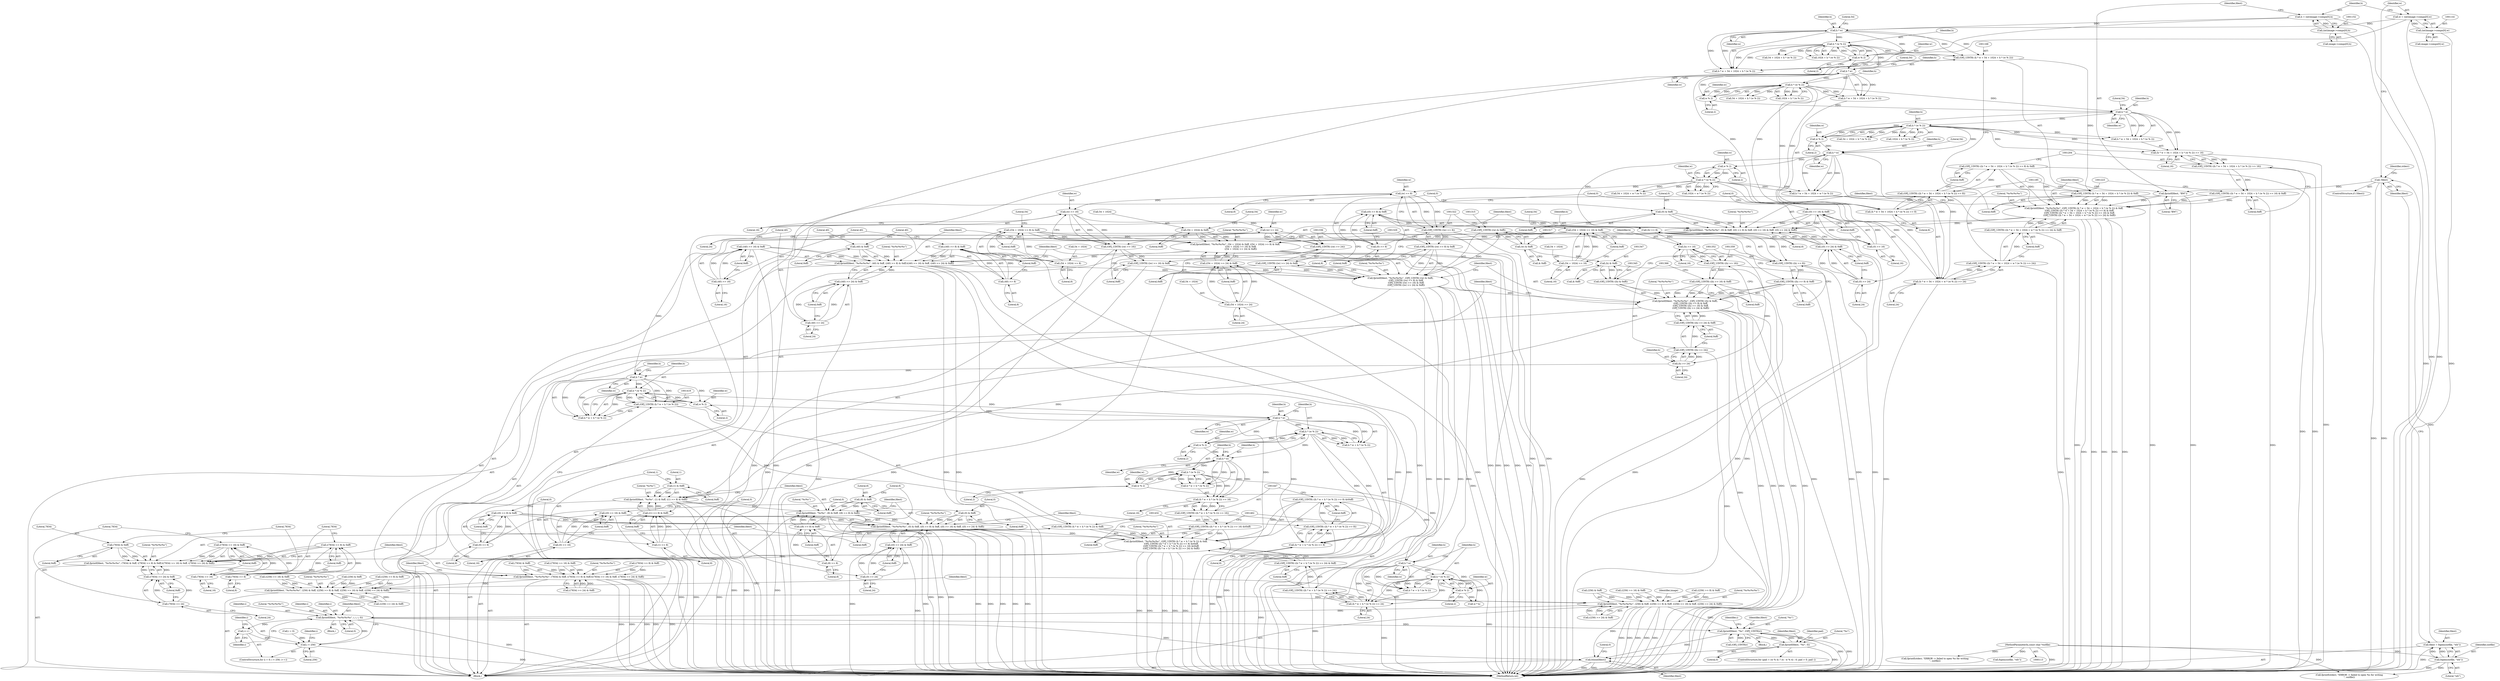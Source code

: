 digraph "0_openjpeg_15f081c89650dccee4aa4ae66f614c3fdb268767_3@API" {
"1001475" [label="(Call,fprintf(fdest, \"%c%c%c%c\", (7834) & 0xff, ((7834) >> 8) & 0xff,\t((7834) >> 16) & 0xff, ((7834) >> 24) & 0xff))"];
"1001414" [label="(Call,fprintf(fdest, \"%c%c%c%c\", (OPJ_UINT8) (h * w + h * (w % 2)) & 0xff,\n                (OPJ_UINT8) ((h * w + h * (w % 2)) >> 8) &\t0xff,\n                (OPJ_UINT8) ((h * w + h * (w % 2)) >> 16) &\t0xff,\n                (OPJ_UINT8) ((h * w + h * (w % 2)) >> 24) & 0xff))"];
"1001393" [label="(Call,fprintf(fdest, \"%c%c%c%c\", (0) & 0xff, ((0) >> 8) & 0xff, ((0) >> 16) & 0xff, ((0) >> 24) & 0xff))"];
"1001382" [label="(Call,fprintf(fdest, \"%c%c\", (8) & 0xff, ((8) >> 8) & 0xff))"];
"1001371" [label="(Call,fprintf(fdest, \"%c%c\", (1) & 0xff, ((1) >> 8) & 0xff))"];
"1001341" [label="(Call,fprintf(fdest, \"%c%c%c%c\", (OPJ_UINT8) ((h) & 0xff),\n                (OPJ_UINT8) ((h) >> 8) & 0xff,\n                (OPJ_UINT8) ((h) >> 16) & 0xff,\n                (OPJ_UINT8) ((h) >> 24) & 0xff))"];
"1001311" [label="(Call,fprintf(fdest, \"%c%c%c%c\", (OPJ_UINT8) ((w) & 0xff),\n                (OPJ_UINT8) ((w) >> 8) & 0xff,\n                (OPJ_UINT8) ((w) >> 16) & 0xff,\n                (OPJ_UINT8) ((w) >> 24) & 0xff))"];
"1001290" [label="(Call,fprintf(fdest, \"%c%c%c%c\", (40) & 0xff, ((40) >> 8) & 0xff,\t((40) >> 16) & 0xff, ((40) >> 24) & 0xff))"];
"1001261" [label="(Call,fprintf(fdest, \"%c%c%c%c\", (54 + 1024) & 0xff, ((54 + 1024) >> 8) & 0xff,\n                ((54 + 1024) >> 16) & 0xff,\n                ((54 + 1024) >> 24) & 0xff))"];
"1001240" [label="(Call,fprintf(fdest, \"%c%c%c%c\", (0) & 0xff, ((0) >> 8) & 0xff, ((0) >> 16) & 0xff, ((0) >> 24) & 0xff))"];
"1001163" [label="(Call,fprintf(fdest, \"%c%c%c%c\", (OPJ_UINT8) (h * w + 54 + 1024 + h * (w % 2)) & 0xff,\n                (OPJ_UINT8) ((h * w + 54 + 1024 + h * (w % 2)) >> 8) & 0xff,\n                (OPJ_UINT8) ((h * w + 54 + 1024 + h * (w % 2)) >> 16) & 0xff,\n                (OPJ_UINT8) ((h * w + 54 + 1024 + w * (w % 2)) >> 24) & 0xff))"];
"1001160" [label="(Call,fprintf(fdest, \"BM\"))"];
"1001129" [label="(Call,!fdest)"];
"1001123" [label="(Call,fdest = fopen(outfile, \"wb\"))"];
"1001125" [label="(Call,fopen(outfile, \"wb\"))"];
"1000115" [label="(MethodParameterIn,const char *outfile)"];
"1001166" [label="(Call,(OPJ_UINT8) (h * w + 54 + 1024 + h * (w % 2)) & 0xff)"];
"1001167" [label="(Call,(OPJ_UINT8) (h * w + 54 + 1024 + h * (w % 2)))"];
"1001170" [label="(Call,h * w)"];
"1001149" [label="(Call,h = (int)image->comps[0].h)"];
"1001151" [label="(Call,(int)image->comps[0].h)"];
"1001138" [label="(Call,w = (int)image->comps[0].w)"];
"1001140" [label="(Call,(int)image->comps[0].w)"];
"1001177" [label="(Call,h * (w % 2))"];
"1001179" [label="(Call,w % 2)"];
"1001183" [label="(Call,(OPJ_UINT8) ((h * w + 54 + 1024 + h * (w % 2)) >> 8) & 0xff)"];
"1001184" [label="(Call,(OPJ_UINT8) ((h * w + 54 + 1024 + h * (w % 2)) >> 8))"];
"1001186" [label="(Call,(h * w + 54 + 1024 + h * (w % 2)) >> 8)"];
"1001188" [label="(Call,h * w)"];
"1001195" [label="(Call,h * (w % 2))"];
"1001197" [label="(Call,w % 2)"];
"1001202" [label="(Call,(OPJ_UINT8) ((h * w + 54 + 1024 + h * (w % 2)) >> 16) & 0xff)"];
"1001203" [label="(Call,(OPJ_UINT8) ((h * w + 54 + 1024 + h * (w % 2)) >> 16))"];
"1001205" [label="(Call,(h * w + 54 + 1024 + h * (w % 2)) >> 16)"];
"1001207" [label="(Call,h * w)"];
"1001214" [label="(Call,h * (w % 2))"];
"1001216" [label="(Call,w % 2)"];
"1001221" [label="(Call,(OPJ_UINT8) ((h * w + 54 + 1024 + w * (w % 2)) >> 24) & 0xff)"];
"1001222" [label="(Call,(OPJ_UINT8) ((h * w + 54 + 1024 + w * (w % 2)) >> 24))"];
"1001224" [label="(Call,(h * w + 54 + 1024 + w * (w % 2)) >> 24)"];
"1001226" [label="(Call,h * w)"];
"1001233" [label="(Call,w * (w % 2))"];
"1001235" [label="(Call,w % 2)"];
"1001243" [label="(Call,(0) & 0xff)"];
"1001246" [label="(Call,((0) >> 8) & 0xff)"];
"1001247" [label="(Call,(0) >> 8)"];
"1001251" [label="(Call,((0) >> 16) & 0xff)"];
"1001252" [label="(Call,(0) >> 16)"];
"1001256" [label="(Call,((0) >> 24) & 0xff)"];
"1001257" [label="(Call,(0) >> 24)"];
"1001264" [label="(Call,(54 + 1024) & 0xff)"];
"1001269" [label="(Call,((54 + 1024) >> 8) & 0xff)"];
"1001270" [label="(Call,(54 + 1024) >> 8)"];
"1001276" [label="(Call,((54 + 1024) >> 16) & 0xff)"];
"1001277" [label="(Call,(54 + 1024) >> 16)"];
"1001283" [label="(Call,((54 + 1024) >> 24) & 0xff)"];
"1001284" [label="(Call,(54 + 1024) >> 24)"];
"1001293" [label="(Call,(40) & 0xff)"];
"1001296" [label="(Call,((40) >> 8) & 0xff)"];
"1001297" [label="(Call,(40) >> 8)"];
"1001301" [label="(Call,((40) >> 16) & 0xff)"];
"1001302" [label="(Call,(40) >> 16)"];
"1001306" [label="(Call,((40) >> 24) & 0xff)"];
"1001307" [label="(Call,(40) >> 24)"];
"1001314" [label="(Call,(OPJ_UINT8) ((w) & 0xff))"];
"1001316" [label="(Call,(w) & 0xff)"];
"1001320" [label="(Call,(OPJ_UINT8) ((w) >> 8) & 0xff)"];
"1001321" [label="(Call,(OPJ_UINT8) ((w) >> 8))"];
"1001323" [label="(Call,(w) >> 8)"];
"1001327" [label="(Call,(OPJ_UINT8) ((w) >> 16) & 0xff)"];
"1001328" [label="(Call,(OPJ_UINT8) ((w) >> 16))"];
"1001330" [label="(Call,(w) >> 16)"];
"1001334" [label="(Call,(OPJ_UINT8) ((w) >> 24) & 0xff)"];
"1001335" [label="(Call,(OPJ_UINT8) ((w) >> 24))"];
"1001337" [label="(Call,(w) >> 24)"];
"1001344" [label="(Call,(OPJ_UINT8) ((h) & 0xff))"];
"1001346" [label="(Call,(h) & 0xff)"];
"1001350" [label="(Call,(OPJ_UINT8) ((h) >> 8) & 0xff)"];
"1001351" [label="(Call,(OPJ_UINT8) ((h) >> 8))"];
"1001353" [label="(Call,(h) >> 8)"];
"1001357" [label="(Call,(OPJ_UINT8) ((h) >> 16) & 0xff)"];
"1001358" [label="(Call,(OPJ_UINT8) ((h) >> 16))"];
"1001360" [label="(Call,(h) >> 16)"];
"1001364" [label="(Call,(OPJ_UINT8) ((h) >> 24) & 0xff)"];
"1001365" [label="(Call,(OPJ_UINT8) ((h) >> 24))"];
"1001367" [label="(Call,(h) >> 24)"];
"1001374" [label="(Call,(1) & 0xff)"];
"1001377" [label="(Call,((1) >> 8) & 0xff)"];
"1001378" [label="(Call,(1) >> 8)"];
"1001385" [label="(Call,(8) & 0xff)"];
"1001388" [label="(Call,((8) >> 8) & 0xff)"];
"1001389" [label="(Call,(8) >> 8)"];
"1001396" [label="(Call,(0) & 0xff)"];
"1001399" [label="(Call,((0) >> 8) & 0xff)"];
"1001400" [label="(Call,(0) >> 8)"];
"1001404" [label="(Call,((0) >> 16) & 0xff)"];
"1001405" [label="(Call,(0) >> 16)"];
"1001409" [label="(Call,((0) >> 24) & 0xff)"];
"1001410" [label="(Call,(0) >> 24)"];
"1001417" [label="(Call,(OPJ_UINT8) (h * w + h * (w % 2)) & 0xff)"];
"1001418" [label="(Call,(OPJ_UINT8) (h * w + h * (w % 2)))"];
"1001421" [label="(Call,h * w)"];
"1001424" [label="(Call,h * (w % 2))"];
"1001426" [label="(Call,w % 2)"];
"1001430" [label="(Call,(OPJ_UINT8) ((h * w + h * (w % 2)) >> 8) &\t0xff)"];
"1001431" [label="(Call,(OPJ_UINT8) ((h * w + h * (w % 2)) >> 8))"];
"1001433" [label="(Call,(h * w + h * (w % 2)) >> 8)"];
"1001435" [label="(Call,h * w)"];
"1001438" [label="(Call,h * (w % 2))"];
"1001440" [label="(Call,w % 2)"];
"1001445" [label="(Call,(OPJ_UINT8) ((h * w + h * (w % 2)) >> 16) &\t0xff)"];
"1001446" [label="(Call,(OPJ_UINT8) ((h * w + h * (w % 2)) >> 16))"];
"1001448" [label="(Call,(h * w + h * (w % 2)) >> 16)"];
"1001450" [label="(Call,h * w)"];
"1001453" [label="(Call,h * (w % 2))"];
"1001455" [label="(Call,w % 2)"];
"1001460" [label="(Call,(OPJ_UINT8) ((h * w + h * (w % 2)) >> 24) & 0xff)"];
"1001461" [label="(Call,(OPJ_UINT8) ((h * w + h * (w % 2)) >> 24))"];
"1001463" [label="(Call,(h * w + h * (w % 2)) >> 24)"];
"1001465" [label="(Call,h * w)"];
"1001468" [label="(Call,h * (w % 2))"];
"1001470" [label="(Call,w % 2)"];
"1001478" [label="(Call,(7834) & 0xff)"];
"1001481" [label="(Call,((7834) >> 8) & 0xff)"];
"1001482" [label="(Call,(7834) >> 8)"];
"1001486" [label="(Call,((7834) >> 16) & 0xff)"];
"1001487" [label="(Call,(7834) >> 16)"];
"1001491" [label="(Call,((7834) >> 24) & 0xff)"];
"1001492" [label="(Call,(7834) >> 24)"];
"1001496" [label="(Call,fprintf(fdest, \"%c%c%c%c\", (7834) & 0xff, ((7834) >> 8) & 0xff,\t((7834) >> 16) & 0xff, ((7834) >> 24) & 0xff))"];
"1001517" [label="(Call,fprintf(fdest, \"%c%c%c%c\", (256) & 0xff, ((256) >> 8) & 0xff, ((256) >> 16) & 0xff, ((256) >> 24) & 0xff))"];
"1001538" [label="(Call,fprintf(fdest, \"%c%c%c%c\", (256) & 0xff, ((256) >> 8) & 0xff, ((256) >> 16) & 0xff, ((256) >> 24) & 0xff))"];
"1001606" [label="(Call,fprintf(fdest, \"%c%c%c%c\", i, i, i, 0))"];
"1001603" [label="(Call,i++)"];
"1001600" [label="(Call,i < 256)"];
"1001702" [label="(Call,fprintf(fdest, \"%c\", (OPJ_UINT8)r))"];
"1001735" [label="(Call,fprintf(fdest, \"%c\", 0))"];
"1001739" [label="(Call,fclose(fdest))"];
"1001396" [label="(Call,(0) & 0xff)"];
"1001703" [label="(Identifier,fdest)"];
"1001263" [label="(Literal,\"%c%c%c%c\")"];
"1001183" [label="(Call,(OPJ_UINT8) ((h * w + 54 + 1024 + h * (w % 2)) >> 8) & 0xff)"];
"1001174" [label="(Literal,54)"];
"1001281" [label="(Literal,16)"];
"1001450" [label="(Call,h * w)"];
"1001434" [label="(Call,h * w + h * (w % 2))"];
"1001408" [label="(Literal,0xff)"];
"1001610" [label="(Identifier,i)"];
"1001173" [label="(Call,54 + 1024 + h * (w % 2))"];
"1001245" [label="(Literal,0xff)"];
"1001413" [label="(Literal,0xff)"];
"1001299" [label="(Literal,8)"];
"1001357" [label="(Call,(OPJ_UINT8) ((h) >> 16) & 0xff)"];
"1001160" [label="(Call,fprintf(fdest, \"BM\"))"];
"1001397" [label="(Literal,0)"];
"1001416" [label="(Literal,\"%c%c%c%c\")"];
"1001236" [label="(Identifier,w)"];
"1001403" [label="(Literal,0xff)"];
"1001603" [label="(Call,i++)"];
"1001248" [label="(Literal,0)"];
"1001702" [label="(Call,fprintf(fdest, \"%c\", (OPJ_UINT8)r))"];
"1001493" [label="(Literal,7834)"];
"1001284" [label="(Call,(54 + 1024) >> 24)"];
"1001244" [label="(Literal,0)"];
"1001292" [label="(Literal,\"%c%c%c%c\")"];
"1001476" [label="(Identifier,fdest)"];
"1001142" [label="(Call,image->comps[0].w)"];
"1001318" [label="(Call,& 0xff)"];
"1000263" [label="(Call,fprintf(stderr, \"ERROR -> failed to open %s for writing\n\", outfile))"];
"1001239" [label="(Literal,0xff)"];
"1001331" [label="(Identifier,w)"];
"1001601" [label="(Identifier,i)"];
"1001533" [label="(Call,((256) >> 24) & 0xff)"];
"1001420" [label="(Call,h * w + h * (w % 2))"];
"1001269" [label="(Call,((54 + 1024) >> 8) & 0xff)"];
"1001190" [label="(Identifier,w)"];
"1001258" [label="(Literal,0)"];
"1001611" [label="(Identifier,i)"];
"1001485" [label="(Literal,0xff)"];
"1001736" [label="(Identifier,fdest)"];
"1001740" [label="(Identifier,fdest)"];
"1001221" [label="(Call,(OPJ_UINT8) ((h * w + 54 + 1024 + w * (w % 2)) >> 24) & 0xff)"];
"1001409" [label="(Call,((0) >> 24) & 0xff)"];
"1001717" [label="(ControlStructure,for (pad = (w % 4) ? (4 - w % 4) : 0; pad > 0; pad--))"];
"1001222" [label="(Call,(OPJ_UINT8) ((h * w + 54 + 1024 + w * (w % 2)) >> 24))"];
"1001407" [label="(Literal,16)"];
"1001381" [label="(Literal,0xff)"];
"1001365" [label="(Call,(OPJ_UINT8) ((h) >> 24))"];
"1001423" [label="(Identifier,w)"];
"1001326" [label="(Literal,0xff)"];
"1001199" [label="(Literal,2)"];
"1001374" [label="(Call,(1) & 0xff)"];
"1001390" [label="(Literal,8)"];
"1001303" [label="(Literal,40)"];
"1001448" [label="(Call,(h * w + h * (w % 2)) >> 16)"];
"1001564" [label="(Identifier,image)"];
"1001138" [label="(Call,w = (int)image->comps[0].w)"];
"1001389" [label="(Call,(8) >> 8)"];
"1001278" [label="(Call,54 + 1024)"];
"1001265" [label="(Call,54 + 1024)"];
"1001290" [label="(Call,fprintf(fdest, \"%c%c%c%c\", (40) & 0xff, ((40) >> 8) & 0xff,\t((40) >> 16) & 0xff, ((40) >> 24) & 0xff))"];
"1001327" [label="(Call,(OPJ_UINT8) ((w) >> 16) & 0xff)"];
"1001401" [label="(Literal,0)"];
"1001388" [label="(Call,((8) >> 8) & 0xff)"];
"1001418" [label="(Call,(OPJ_UINT8) (h * w + h * (w % 2)))"];
"1001127" [label="(Literal,\"wb\")"];
"1001203" [label="(Call,(OPJ_UINT8) ((h * w + 54 + 1024 + h * (w % 2)) >> 16))"];
"1001384" [label="(Literal,\"%c%c\")"];
"1001126" [label="(Identifier,outfile)"];
"1001296" [label="(Call,((40) >> 8) & 0xff)"];
"1001195" [label="(Call,h * (w % 2))"];
"1001377" [label="(Call,((1) >> 8) & 0xff)"];
"1001479" [label="(Literal,7834)"];
"1001393" [label="(Call,fprintf(fdest, \"%c%c%c%c\", (0) & 0xff, ((0) >> 8) & 0xff, ((0) >> 16) & 0xff, ((0) >> 24) & 0xff))"];
"1001456" [label="(Identifier,w)"];
"1001480" [label="(Literal,0xff)"];
"1001211" [label="(Literal,54)"];
"1001165" [label="(Literal,\"%c%c%c%c\")"];
"1001402" [label="(Literal,8)"];
"1001207" [label="(Call,h * w)"];
"1001608" [label="(Literal,\"%c%c%c%c\")"];
"1001465" [label="(Call,h * w)"];
"1001348" [label="(Call,& 0xff)"];
"1001427" [label="(Identifier,w)"];
"1001459" [label="(Literal,0xff)"];
"1001735" [label="(Call,fprintf(fdest, \"%c\", 0))"];
"1001424" [label="(Call,h * (w % 2))"];
"1001178" [label="(Identifier,h)"];
"1001297" [label="(Call,(40) >> 8)"];
"1001264" [label="(Call,(54 + 1024) & 0xff)"];
"1001463" [label="(Call,(h * w + h * (w % 2)) >> 24)"];
"1001255" [label="(Literal,0xff)"];
"1001323" [label="(Call,(w) >> 8)"];
"1001321" [label="(Call,(OPJ_UINT8) ((w) >> 8))"];
"1001252" [label="(Call,(0) >> 16)"];
"1001333" [label="(Literal,0xff)"];
"1001350" [label="(Call,(OPJ_UINT8) ((h) >> 8) & 0xff)"];
"1001128" [label="(ControlStructure,if (!fdest))"];
"1001446" [label="(Call,(OPJ_UINT8) ((h * w + h * (w % 2)) >> 16))"];
"1001249" [label="(Literal,8)"];
"1001164" [label="(Identifier,fdest)"];
"1001279" [label="(Literal,54)"];
"1001288" [label="(Literal,24)"];
"1001149" [label="(Call,h = (int)image->comps[0].h)"];
"1001214" [label="(Call,h * (w % 2))"];
"1001734" [label="(Identifier,pad)"];
"1001341" [label="(Call,fprintf(fdest, \"%c%c%c%c\", (OPJ_UINT8) ((h) & 0xff),\n                (OPJ_UINT8) ((h) >> 8) & 0xff,\n                (OPJ_UINT8) ((h) >> 16) & 0xff,\n                (OPJ_UINT8) ((h) >> 24) & 0xff))"];
"1001308" [label="(Literal,40)"];
"1001208" [label="(Identifier,h)"];
"1001325" [label="(Literal,8)"];
"1001216" [label="(Call,w % 2)"];
"1001230" [label="(Literal,54)"];
"1001411" [label="(Literal,0)"];
"1001472" [label="(Literal,2)"];
"1001705" [label="(Call,(OPJ_UINT8)r)"];
"1001489" [label="(Literal,16)"];
"1001425" [label="(Identifier,h)"];
"1001328" [label="(Call,(OPJ_UINT8) ((w) >> 16))"];
"1001606" [label="(Call,fprintf(fdest, \"%c%c%c%c\", i, i, i, 0))"];
"1001201" [label="(Literal,0xff)"];
"1001523" [label="(Call,((256) >> 8) & 0xff)"];
"1001334" [label="(Call,(OPJ_UINT8) ((w) >> 24) & 0xff)"];
"1001330" [label="(Call,(w) >> 16)"];
"1001294" [label="(Literal,40)"];
"1001704" [label="(Literal,\"%c\")"];
"1001166" [label="(Call,(OPJ_UINT8) (h * w + 54 + 1024 + h * (w % 2)) & 0xff)"];
"1001309" [label="(Literal,24)"];
"1001130" [label="(Identifier,fdest)"];
"1001442" [label="(Literal,2)"];
"1001139" [label="(Identifier,w)"];
"1001181" [label="(Literal,2)"];
"1001368" [label="(Identifier,h)"];
"1001371" [label="(Call,fprintf(fdest, \"%c%c\", (1) & 0xff, ((1) >> 8) & 0xff))"];
"1001295" [label="(Literal,0xff)"];
"1001435" [label="(Call,h * w)"];
"1001307" [label="(Call,(40) >> 24)"];
"1001356" [label="(Literal,0xff)"];
"1001227" [label="(Identifier,h)"];
"1001351" [label="(Call,(OPJ_UINT8) ((h) >> 8))"];
"1001274" [label="(Literal,8)"];
"1001358" [label="(Call,(OPJ_UINT8) ((h) >> 16))"];
"1001398" [label="(Literal,0xff)"];
"1001394" [label="(Identifier,fdest)"];
"1001605" [label="(Block,)"];
"1001367" [label="(Call,(h) >> 24)"];
"1001483" [label="(Literal,7834)"];
"1001209" [label="(Identifier,w)"];
"1001490" [label="(Literal,0xff)"];
"1001259" [label="(Literal,24)"];
"1001161" [label="(Identifier,fdest)"];
"1001496" [label="(Call,fprintf(fdest, \"%c%c%c%c\", (7834) & 0xff, ((7834) >> 8) & 0xff,\t((7834) >> 16) & 0xff, ((7834) >> 24) & 0xff))"];
"1001229" [label="(Call,54 + 1024 + w * (w % 2))"];
"1001544" [label="(Call,((256) >> 8) & 0xff)"];
"1001360" [label="(Call,(h) >> 16)"];
"1001192" [label="(Literal,54)"];
"1001433" [label="(Call,(h * w + h * (w % 2)) >> 8)"];
"1001440" [label="(Call,w % 2)"];
"1001607" [label="(Identifier,fdest)"];
"1001438" [label="(Call,h * (w % 2))"];
"1001469" [label="(Identifier,h)"];
"1001346" [label="(Call,(h) & 0xff)"];
"1001404" [label="(Call,((0) >> 16) & 0xff)"];
"1001200" [label="(Literal,8)"];
"1001712" [label="(Identifier,i)"];
"1001340" [label="(Literal,0xff)"];
"1001210" [label="(Call,54 + 1024 + h * (w % 2))"];
"1001189" [label="(Identifier,h)"];
"1001242" [label="(Literal,\"%c%c%c%c\")"];
"1001372" [label="(Identifier,fdest)"];
"1001467" [label="(Identifier,w)"];
"1001742" [label="(Literal,0)"];
"1001499" [label="(Call,(7834) & 0xff)"];
"1001399" [label="(Call,((0) >> 8) & 0xff)"];
"1001375" [label="(Literal,1)"];
"1001422" [label="(Identifier,h)"];
"1001519" [label="(Literal,\"%c%c%c%c\")"];
"1001405" [label="(Call,(0) >> 16)"];
"1001400" [label="(Call,(0) >> 8)"];
"1001597" [label="(Call,i = 0)"];
"1001540" [label="(Literal,\"%c%c%c%c\")"];
"1001218" [label="(Literal,2)"];
"1001444" [label="(Literal,0xff)"];
"1001250" [label="(Literal,0xff)"];
"1001478" [label="(Call,(7834) & 0xff)"];
"1001289" [label="(Literal,0xff)"];
"1001186" [label="(Call,(h * w + 54 + 1024 + h * (w % 2)) >> 8)"];
"1001262" [label="(Identifier,fdest)"];
"1001417" [label="(Call,(OPJ_UINT8) (h * w + h * (w % 2)) & 0xff)"];
"1001188" [label="(Call,h * w)"];
"1001615" [label="(Identifier,i)"];
"1001282" [label="(Literal,0xff)"];
"1001738" [label="(Literal,0)"];
"1001596" [label="(ControlStructure,for (i = 0; i < 256; i++))"];
"1001541" [label="(Call,(256) & 0xff)"];
"1001179" [label="(Call,w % 2)"];
"1001215" [label="(Identifier,h)"];
"1001241" [label="(Identifier,fdest)"];
"1001151" [label="(Call,(int)image->comps[0].h)"];
"1001353" [label="(Call,(h) >> 8)"];
"1001437" [label="(Identifier,w)"];
"1001122" [label="(Block,)"];
"1001387" [label="(Literal,0xff)"];
"1001191" [label="(Call,54 + 1024 + h * (w % 2))"];
"1001457" [label="(Literal,2)"];
"1001301" [label="(Call,((40) >> 16) & 0xff)"];
"1001609" [label="(Identifier,i)"];
"1001739" [label="(Call,fclose(fdest))"];
"1001428" [label="(Literal,2)"];
"1001395" [label="(Literal,\"%c%c%c%c\")"];
"1001246" [label="(Call,((0) >> 8) & 0xff)"];
"1001251" [label="(Call,((0) >> 16) & 0xff)"];
"1001410" [label="(Call,(0) >> 24)"];
"1001235" [label="(Call,w % 2)"];
"1001202" [label="(Call,(OPJ_UINT8) ((h * w + 54 + 1024 + h * (w % 2)) >> 16) & 0xff)"];
"1001237" [label="(Literal,2)"];
"1001520" [label="(Call,(256) & 0xff)"];
"1001379" [label="(Literal,1)"];
"1001507" [label="(Call,((7834) >> 16) & 0xff)"];
"1001212" [label="(Call,1024 + h * (w % 2))"];
"1001380" [label="(Literal,8)"];
"1001406" [label="(Literal,0)"];
"1001197" [label="(Call,w % 2)"];
"1001313" [label="(Literal,\"%c%c%c%c\")"];
"1001124" [label="(Identifier,fdest)"];
"1001167" [label="(Call,(OPJ_UINT8) (h * w + 54 + 1024 + h * (w % 2)))"];
"1001474" [label="(Literal,0xff)"];
"1001451" [label="(Identifier,h)"];
"1001298" [label="(Literal,40)"];
"1001293" [label="(Call,(40) & 0xff)"];
"1000256" [label="(Call,fopen(outfile, \"wb\"))"];
"1001475" [label="(Call,fprintf(fdest, \"%c%c%c%c\", (7834) & 0xff, ((7834) >> 8) & 0xff,\t((7834) >> 16) & 0xff, ((7834) >> 24) & 0xff))"];
"1001132" [label="(Call,fprintf(stderr, \"ERROR -> failed to open %s for writing\n\", outfile))"];
"1001538" [label="(Call,fprintf(fdest, \"%c%c%c%c\", (256) & 0xff, ((256) >> 8) & 0xff, ((256) >> 16) & 0xff, ((256) >> 24) & 0xff))"];
"1001310" [label="(Literal,0xff)"];
"1001271" [label="(Call,54 + 1024)"];
"1001220" [label="(Literal,0xff)"];
"1001305" [label="(Literal,0xff)"];
"1001129" [label="(Call,!fdest)"];
"1001338" [label="(Identifier,w)"];
"1001291" [label="(Identifier,fdest)"];
"1001247" [label="(Call,(0) >> 8)"];
"1001392" [label="(Literal,0xff)"];
"1001554" [label="(Call,((256) >> 24) & 0xff)"];
"1001497" [label="(Identifier,fdest)"];
"1001332" [label="(Literal,16)"];
"1001743" [label="(MethodReturn,int)"];
"1001254" [label="(Literal,16)"];
"1001256" [label="(Call,((0) >> 24) & 0xff)"];
"1001276" [label="(Call,((54 + 1024) >> 16) & 0xff)"];
"1001602" [label="(Literal,256)"];
"1001364" [label="(Call,(OPJ_UINT8) ((h) >> 24) & 0xff)"];
"1001283" [label="(Call,((54 + 1024) >> 24) & 0xff)"];
"1001492" [label="(Call,(7834) >> 24)"];
"1001123" [label="(Call,fdest = fopen(outfile, \"wb\"))"];
"1001277" [label="(Call,(54 + 1024) >> 16)"];
"1001219" [label="(Literal,16)"];
"1001231" [label="(Call,1024 + w * (w % 2))"];
"1001140" [label="(Call,(int)image->comps[0].w)"];
"1001455" [label="(Call,w % 2)"];
"1001196" [label="(Identifier,h)"];
"1001243" [label="(Call,(0) & 0xff)"];
"1001426" [label="(Call,w % 2)"];
"1001737" [label="(Literal,\"%c\")"];
"1001257" [label="(Call,(0) >> 24)"];
"1001518" [label="(Identifier,fdest)"];
"1001549" [label="(Call,((256) >> 16) & 0xff)"];
"1001339" [label="(Literal,24)"];
"1001286" [label="(Literal,54)"];
"1001486" [label="(Call,((7834) >> 16) & 0xff)"];
"1001300" [label="(Literal,0xff)"];
"1001439" [label="(Identifier,h)"];
"1001162" [label="(Literal,\"BM\")"];
"1001133" [label="(Identifier,stderr)"];
"1001430" [label="(Call,(OPJ_UINT8) ((h * w + h * (w % 2)) >> 8) &\t0xff)"];
"1001495" [label="(Literal,0xff)"];
"1001385" [label="(Call,(8) & 0xff)"];
"1001355" [label="(Literal,8)"];
"1001445" [label="(Call,(OPJ_UINT8) ((h * w + h * (w % 2)) >> 16) &\t0xff)"];
"1001429" [label="(Literal,0xff)"];
"1001481" [label="(Call,((7834) >> 8) & 0xff)"];
"1001342" [label="(Identifier,fdest)"];
"1001484" [label="(Literal,8)"];
"1001362" [label="(Literal,16)"];
"1001460" [label="(Call,(OPJ_UINT8) ((h * w + h * (w % 2)) >> 24) & 0xff)"];
"1001369" [label="(Literal,24)"];
"1001233" [label="(Call,w * (w % 2))"];
"1001272" [label="(Literal,54)"];
"1001170" [label="(Call,h * w)"];
"1001320" [label="(Call,(OPJ_UINT8) ((w) >> 8) & 0xff)"];
"1001150" [label="(Identifier,h)"];
"1001473" [label="(Literal,24)"];
"1001324" [label="(Identifier,w)"];
"1001198" [label="(Identifier,w)"];
"1001268" [label="(Literal,0xff)"];
"1001441" [label="(Identifier,w)"];
"1001604" [label="(Identifier,i)"];
"1001386" [label="(Literal,8)"];
"1001491" [label="(Call,((7834) >> 24) & 0xff)"];
"1001453" [label="(Call,h * (w % 2))"];
"1001494" [label="(Literal,24)"];
"1001125" [label="(Call,fopen(outfile, \"wb\"))"];
"1001415" [label="(Identifier,fdest)"];
"1001206" [label="(Call,h * w + 54 + 1024 + h * (w % 2))"];
"1001172" [label="(Identifier,w)"];
"1001373" [label="(Literal,\"%c%c\")"];
"1001169" [label="(Call,h * w + 54 + 1024 + h * (w % 2))"];
"1001314" [label="(Call,(OPJ_UINT8) ((w) & 0xff))"];
"1001312" [label="(Identifier,fdest)"];
"1001304" [label="(Literal,16)"];
"1001354" [label="(Identifier,h)"];
"1001225" [label="(Call,h * w + 54 + 1024 + w * (w % 2))"];
"1001464" [label="(Call,h * w + h * (w % 2))"];
"1001539" [label="(Identifier,fdest)"];
"1001498" [label="(Literal,\"%c%c%c%c\")"];
"1001363" [label="(Literal,0xff)"];
"1001153" [label="(Call,image->comps[0].h)"];
"1001471" [label="(Identifier,w)"];
"1001343" [label="(Literal,\"%c%c%c%c\")"];
"1001335" [label="(Call,(OPJ_UINT8) ((w) >> 24))"];
"1001285" [label="(Call,54 + 1024)"];
"1001482" [label="(Call,(7834) >> 8)"];
"1001517" [label="(Call,fprintf(fdest, \"%c%c%c%c\", (256) & 0xff, ((256) >> 8) & 0xff, ((256) >> 16) & 0xff, ((256) >> 24) & 0xff))"];
"1001487" [label="(Call,(7834) >> 16)"];
"1001302" [label="(Call,(40) >> 16)"];
"1001466" [label="(Identifier,h)"];
"1001624" [label="(Block,)"];
"1001163" [label="(Call,fprintf(fdest, \"%c%c%c%c\", (OPJ_UINT8) (h * w + 54 + 1024 + h * (w % 2)) & 0xff,\n                (OPJ_UINT8) ((h * w + 54 + 1024 + h * (w % 2)) >> 8) & 0xff,\n                (OPJ_UINT8) ((h * w + 54 + 1024 + h * (w % 2)) >> 16) & 0xff,\n                (OPJ_UINT8) ((h * w + 54 + 1024 + w * (w % 2)) >> 24) & 0xff))"];
"1001306" [label="(Call,((40) >> 24) & 0xff)"];
"1001414" [label="(Call,fprintf(fdest, \"%c%c%c%c\", (OPJ_UINT8) (h * w + h * (w % 2)) & 0xff,\n                (OPJ_UINT8) ((h * w + h * (w % 2)) >> 8) &\t0xff,\n                (OPJ_UINT8) ((h * w + h * (w % 2)) >> 16) &\t0xff,\n                (OPJ_UINT8) ((h * w + h * (w % 2)) >> 24) & 0xff))"];
"1001443" [label="(Literal,8)"];
"1001619" [label="(Call,w * h)"];
"1001452" [label="(Identifier,w)"];
"1001182" [label="(Literal,0xff)"];
"1001187" [label="(Call,h * w + 54 + 1024 + h * (w % 2))"];
"1001383" [label="(Identifier,fdest)"];
"1001382" [label="(Call,fprintf(fdest, \"%c%c\", (8) & 0xff, ((8) >> 8) & 0xff))"];
"1001217" [label="(Identifier,w)"];
"1000115" [label="(MethodParameterIn,const char *outfile)"];
"1001470" [label="(Call,w % 2)"];
"1001240" [label="(Call,fprintf(fdest, \"%c%c%c%c\", (0) & 0xff, ((0) >> 8) & 0xff, ((0) >> 16) & 0xff, ((0) >> 24) & 0xff))"];
"1001180" [label="(Identifier,w)"];
"1001275" [label="(Literal,0xff)"];
"1001436" [label="(Identifier,h)"];
"1001171" [label="(Identifier,h)"];
"1001376" [label="(Literal,0xff)"];
"1001344" [label="(Call,(OPJ_UINT8) ((h) & 0xff))"];
"1001412" [label="(Literal,24)"];
"1001205" [label="(Call,(h * w + 54 + 1024 + h * (w % 2)) >> 16)"];
"1001468" [label="(Call,h * (w % 2))"];
"1001612" [label="(Literal,0)"];
"1001488" [label="(Literal,7834)"];
"1001502" [label="(Call,((7834) >> 8) & 0xff)"];
"1001458" [label="(Literal,16)"];
"1001461" [label="(Call,(OPJ_UINT8) ((h * w + h * (w % 2)) >> 24))"];
"1001228" [label="(Identifier,w)"];
"1001238" [label="(Literal,24)"];
"1001431" [label="(Call,(OPJ_UINT8) ((h * w + h * (w % 2)) >> 8))"];
"1001224" [label="(Call,(h * w + 54 + 1024 + w * (w % 2)) >> 24)"];
"1001337" [label="(Call,(w) >> 24)"];
"1001378" [label="(Call,(1) >> 8)"];
"1001175" [label="(Call,1024 + h * (w % 2))"];
"1001600" [label="(Call,i < 256)"];
"1001234" [label="(Identifier,w)"];
"1001253" [label="(Literal,0)"];
"1001193" [label="(Call,1024 + h * (w % 2))"];
"1001270" [label="(Call,(54 + 1024) >> 8)"];
"1001311" [label="(Call,fprintf(fdest, \"%c%c%c%c\", (OPJ_UINT8) ((w) & 0xff),\n                (OPJ_UINT8) ((w) >> 8) & 0xff,\n                (OPJ_UINT8) ((w) >> 16) & 0xff,\n                (OPJ_UINT8) ((w) >> 24) & 0xff))"];
"1001528" [label="(Call,((256) >> 16) & 0xff)"];
"1001449" [label="(Call,h * w + h * (w % 2))"];
"1001421" [label="(Call,h * w)"];
"1001512" [label="(Call,((7834) >> 24) & 0xff)"];
"1001260" [label="(Literal,0xff)"];
"1001477" [label="(Literal,\"%c%c%c%c\")"];
"1001177" [label="(Call,h * (w % 2))"];
"1001184" [label="(Call,(OPJ_UINT8) ((h * w + 54 + 1024 + h * (w % 2)) >> 8))"];
"1001391" [label="(Literal,8)"];
"1001261" [label="(Call,fprintf(fdest, \"%c%c%c%c\", (54 + 1024) & 0xff, ((54 + 1024) >> 8) & 0xff,\n                ((54 + 1024) >> 16) & 0xff,\n                ((54 + 1024) >> 24) & 0xff))"];
"1001370" [label="(Literal,0xff)"];
"1001361" [label="(Identifier,h)"];
"1001454" [label="(Identifier,h)"];
"1001316" [label="(Call,(w) & 0xff)"];
"1001226" [label="(Call,h * w)"];
"1001475" -> "1001122"  [label="AST: "];
"1001475" -> "1001491"  [label="CFG: "];
"1001476" -> "1001475"  [label="AST: "];
"1001477" -> "1001475"  [label="AST: "];
"1001478" -> "1001475"  [label="AST: "];
"1001481" -> "1001475"  [label="AST: "];
"1001486" -> "1001475"  [label="AST: "];
"1001491" -> "1001475"  [label="AST: "];
"1001497" -> "1001475"  [label="CFG: "];
"1001414" -> "1001475"  [label="DDG: "];
"1001478" -> "1001475"  [label="DDG: "];
"1001478" -> "1001475"  [label="DDG: "];
"1001481" -> "1001475"  [label="DDG: "];
"1001481" -> "1001475"  [label="DDG: "];
"1001486" -> "1001475"  [label="DDG: "];
"1001486" -> "1001475"  [label="DDG: "];
"1001491" -> "1001475"  [label="DDG: "];
"1001491" -> "1001475"  [label="DDG: "];
"1001475" -> "1001496"  [label="DDG: "];
"1001414" -> "1001122"  [label="AST: "];
"1001414" -> "1001460"  [label="CFG: "];
"1001415" -> "1001414"  [label="AST: "];
"1001416" -> "1001414"  [label="AST: "];
"1001417" -> "1001414"  [label="AST: "];
"1001430" -> "1001414"  [label="AST: "];
"1001445" -> "1001414"  [label="AST: "];
"1001460" -> "1001414"  [label="AST: "];
"1001476" -> "1001414"  [label="CFG: "];
"1001414" -> "1001743"  [label="DDG: "];
"1001414" -> "1001743"  [label="DDG: "];
"1001414" -> "1001743"  [label="DDG: "];
"1001414" -> "1001743"  [label="DDG: "];
"1001414" -> "1001743"  [label="DDG: "];
"1001393" -> "1001414"  [label="DDG: "];
"1001417" -> "1001414"  [label="DDG: "];
"1001417" -> "1001414"  [label="DDG: "];
"1001430" -> "1001414"  [label="DDG: "];
"1001430" -> "1001414"  [label="DDG: "];
"1001445" -> "1001414"  [label="DDG: "];
"1001445" -> "1001414"  [label="DDG: "];
"1001460" -> "1001414"  [label="DDG: "];
"1001460" -> "1001414"  [label="DDG: "];
"1001393" -> "1001122"  [label="AST: "];
"1001393" -> "1001409"  [label="CFG: "];
"1001394" -> "1001393"  [label="AST: "];
"1001395" -> "1001393"  [label="AST: "];
"1001396" -> "1001393"  [label="AST: "];
"1001399" -> "1001393"  [label="AST: "];
"1001404" -> "1001393"  [label="AST: "];
"1001409" -> "1001393"  [label="AST: "];
"1001415" -> "1001393"  [label="CFG: "];
"1001393" -> "1001743"  [label="DDG: "];
"1001393" -> "1001743"  [label="DDG: "];
"1001393" -> "1001743"  [label="DDG: "];
"1001393" -> "1001743"  [label="DDG: "];
"1001393" -> "1001743"  [label="DDG: "];
"1001382" -> "1001393"  [label="DDG: "];
"1001396" -> "1001393"  [label="DDG: "];
"1001396" -> "1001393"  [label="DDG: "];
"1001399" -> "1001393"  [label="DDG: "];
"1001399" -> "1001393"  [label="DDG: "];
"1001404" -> "1001393"  [label="DDG: "];
"1001404" -> "1001393"  [label="DDG: "];
"1001409" -> "1001393"  [label="DDG: "];
"1001409" -> "1001393"  [label="DDG: "];
"1001382" -> "1001122"  [label="AST: "];
"1001382" -> "1001388"  [label="CFG: "];
"1001383" -> "1001382"  [label="AST: "];
"1001384" -> "1001382"  [label="AST: "];
"1001385" -> "1001382"  [label="AST: "];
"1001388" -> "1001382"  [label="AST: "];
"1001394" -> "1001382"  [label="CFG: "];
"1001382" -> "1001743"  [label="DDG: "];
"1001382" -> "1001743"  [label="DDG: "];
"1001382" -> "1001743"  [label="DDG: "];
"1001371" -> "1001382"  [label="DDG: "];
"1001385" -> "1001382"  [label="DDG: "];
"1001385" -> "1001382"  [label="DDG: "];
"1001388" -> "1001382"  [label="DDG: "];
"1001388" -> "1001382"  [label="DDG: "];
"1001371" -> "1001122"  [label="AST: "];
"1001371" -> "1001377"  [label="CFG: "];
"1001372" -> "1001371"  [label="AST: "];
"1001373" -> "1001371"  [label="AST: "];
"1001374" -> "1001371"  [label="AST: "];
"1001377" -> "1001371"  [label="AST: "];
"1001383" -> "1001371"  [label="CFG: "];
"1001371" -> "1001743"  [label="DDG: "];
"1001371" -> "1001743"  [label="DDG: "];
"1001371" -> "1001743"  [label="DDG: "];
"1001341" -> "1001371"  [label="DDG: "];
"1001374" -> "1001371"  [label="DDG: "];
"1001374" -> "1001371"  [label="DDG: "];
"1001377" -> "1001371"  [label="DDG: "];
"1001377" -> "1001371"  [label="DDG: "];
"1001341" -> "1001122"  [label="AST: "];
"1001341" -> "1001364"  [label="CFG: "];
"1001342" -> "1001341"  [label="AST: "];
"1001343" -> "1001341"  [label="AST: "];
"1001344" -> "1001341"  [label="AST: "];
"1001350" -> "1001341"  [label="AST: "];
"1001357" -> "1001341"  [label="AST: "];
"1001364" -> "1001341"  [label="AST: "];
"1001372" -> "1001341"  [label="CFG: "];
"1001341" -> "1001743"  [label="DDG: "];
"1001341" -> "1001743"  [label="DDG: "];
"1001341" -> "1001743"  [label="DDG: "];
"1001341" -> "1001743"  [label="DDG: "];
"1001341" -> "1001743"  [label="DDG: "];
"1001311" -> "1001341"  [label="DDG: "];
"1001344" -> "1001341"  [label="DDG: "];
"1001350" -> "1001341"  [label="DDG: "];
"1001350" -> "1001341"  [label="DDG: "];
"1001357" -> "1001341"  [label="DDG: "];
"1001357" -> "1001341"  [label="DDG: "];
"1001364" -> "1001341"  [label="DDG: "];
"1001364" -> "1001341"  [label="DDG: "];
"1001311" -> "1001122"  [label="AST: "];
"1001311" -> "1001334"  [label="CFG: "];
"1001312" -> "1001311"  [label="AST: "];
"1001313" -> "1001311"  [label="AST: "];
"1001314" -> "1001311"  [label="AST: "];
"1001320" -> "1001311"  [label="AST: "];
"1001327" -> "1001311"  [label="AST: "];
"1001334" -> "1001311"  [label="AST: "];
"1001342" -> "1001311"  [label="CFG: "];
"1001311" -> "1001743"  [label="DDG: "];
"1001311" -> "1001743"  [label="DDG: "];
"1001311" -> "1001743"  [label="DDG: "];
"1001311" -> "1001743"  [label="DDG: "];
"1001311" -> "1001743"  [label="DDG: "];
"1001290" -> "1001311"  [label="DDG: "];
"1001314" -> "1001311"  [label="DDG: "];
"1001320" -> "1001311"  [label="DDG: "];
"1001320" -> "1001311"  [label="DDG: "];
"1001327" -> "1001311"  [label="DDG: "];
"1001327" -> "1001311"  [label="DDG: "];
"1001334" -> "1001311"  [label="DDG: "];
"1001334" -> "1001311"  [label="DDG: "];
"1001290" -> "1001122"  [label="AST: "];
"1001290" -> "1001306"  [label="CFG: "];
"1001291" -> "1001290"  [label="AST: "];
"1001292" -> "1001290"  [label="AST: "];
"1001293" -> "1001290"  [label="AST: "];
"1001296" -> "1001290"  [label="AST: "];
"1001301" -> "1001290"  [label="AST: "];
"1001306" -> "1001290"  [label="AST: "];
"1001312" -> "1001290"  [label="CFG: "];
"1001290" -> "1001743"  [label="DDG: "];
"1001290" -> "1001743"  [label="DDG: "];
"1001290" -> "1001743"  [label="DDG: "];
"1001290" -> "1001743"  [label="DDG: "];
"1001290" -> "1001743"  [label="DDG: "];
"1001261" -> "1001290"  [label="DDG: "];
"1001293" -> "1001290"  [label="DDG: "];
"1001293" -> "1001290"  [label="DDG: "];
"1001296" -> "1001290"  [label="DDG: "];
"1001296" -> "1001290"  [label="DDG: "];
"1001301" -> "1001290"  [label="DDG: "];
"1001301" -> "1001290"  [label="DDG: "];
"1001306" -> "1001290"  [label="DDG: "];
"1001306" -> "1001290"  [label="DDG: "];
"1001261" -> "1001122"  [label="AST: "];
"1001261" -> "1001283"  [label="CFG: "];
"1001262" -> "1001261"  [label="AST: "];
"1001263" -> "1001261"  [label="AST: "];
"1001264" -> "1001261"  [label="AST: "];
"1001269" -> "1001261"  [label="AST: "];
"1001276" -> "1001261"  [label="AST: "];
"1001283" -> "1001261"  [label="AST: "];
"1001291" -> "1001261"  [label="CFG: "];
"1001261" -> "1001743"  [label="DDG: "];
"1001261" -> "1001743"  [label="DDG: "];
"1001261" -> "1001743"  [label="DDG: "];
"1001261" -> "1001743"  [label="DDG: "];
"1001261" -> "1001743"  [label="DDG: "];
"1001240" -> "1001261"  [label="DDG: "];
"1001264" -> "1001261"  [label="DDG: "];
"1001264" -> "1001261"  [label="DDG: "];
"1001269" -> "1001261"  [label="DDG: "];
"1001269" -> "1001261"  [label="DDG: "];
"1001276" -> "1001261"  [label="DDG: "];
"1001276" -> "1001261"  [label="DDG: "];
"1001283" -> "1001261"  [label="DDG: "];
"1001283" -> "1001261"  [label="DDG: "];
"1001240" -> "1001122"  [label="AST: "];
"1001240" -> "1001256"  [label="CFG: "];
"1001241" -> "1001240"  [label="AST: "];
"1001242" -> "1001240"  [label="AST: "];
"1001243" -> "1001240"  [label="AST: "];
"1001246" -> "1001240"  [label="AST: "];
"1001251" -> "1001240"  [label="AST: "];
"1001256" -> "1001240"  [label="AST: "];
"1001262" -> "1001240"  [label="CFG: "];
"1001163" -> "1001240"  [label="DDG: "];
"1001243" -> "1001240"  [label="DDG: "];
"1001243" -> "1001240"  [label="DDG: "];
"1001246" -> "1001240"  [label="DDG: "];
"1001246" -> "1001240"  [label="DDG: "];
"1001251" -> "1001240"  [label="DDG: "];
"1001251" -> "1001240"  [label="DDG: "];
"1001256" -> "1001240"  [label="DDG: "];
"1001256" -> "1001240"  [label="DDG: "];
"1001163" -> "1001122"  [label="AST: "];
"1001163" -> "1001221"  [label="CFG: "];
"1001164" -> "1001163"  [label="AST: "];
"1001165" -> "1001163"  [label="AST: "];
"1001166" -> "1001163"  [label="AST: "];
"1001183" -> "1001163"  [label="AST: "];
"1001202" -> "1001163"  [label="AST: "];
"1001221" -> "1001163"  [label="AST: "];
"1001241" -> "1001163"  [label="CFG: "];
"1001163" -> "1001743"  [label="DDG: "];
"1001163" -> "1001743"  [label="DDG: "];
"1001163" -> "1001743"  [label="DDG: "];
"1001163" -> "1001743"  [label="DDG: "];
"1001163" -> "1001743"  [label="DDG: "];
"1001160" -> "1001163"  [label="DDG: "];
"1001166" -> "1001163"  [label="DDG: "];
"1001166" -> "1001163"  [label="DDG: "];
"1001183" -> "1001163"  [label="DDG: "];
"1001183" -> "1001163"  [label="DDG: "];
"1001202" -> "1001163"  [label="DDG: "];
"1001202" -> "1001163"  [label="DDG: "];
"1001221" -> "1001163"  [label="DDG: "];
"1001221" -> "1001163"  [label="DDG: "];
"1001160" -> "1001122"  [label="AST: "];
"1001160" -> "1001162"  [label="CFG: "];
"1001161" -> "1001160"  [label="AST: "];
"1001162" -> "1001160"  [label="AST: "];
"1001164" -> "1001160"  [label="CFG: "];
"1001160" -> "1001743"  [label="DDG: "];
"1001129" -> "1001160"  [label="DDG: "];
"1001129" -> "1001128"  [label="AST: "];
"1001129" -> "1001130"  [label="CFG: "];
"1001130" -> "1001129"  [label="AST: "];
"1001133" -> "1001129"  [label="CFG: "];
"1001139" -> "1001129"  [label="CFG: "];
"1001129" -> "1001743"  [label="DDG: "];
"1001129" -> "1001743"  [label="DDG: "];
"1001123" -> "1001129"  [label="DDG: "];
"1001123" -> "1001122"  [label="AST: "];
"1001123" -> "1001125"  [label="CFG: "];
"1001124" -> "1001123"  [label="AST: "];
"1001125" -> "1001123"  [label="AST: "];
"1001130" -> "1001123"  [label="CFG: "];
"1001123" -> "1001743"  [label="DDG: "];
"1001125" -> "1001123"  [label="DDG: "];
"1001125" -> "1001123"  [label="DDG: "];
"1001125" -> "1001127"  [label="CFG: "];
"1001126" -> "1001125"  [label="AST: "];
"1001127" -> "1001125"  [label="AST: "];
"1001125" -> "1001743"  [label="DDG: "];
"1000115" -> "1001125"  [label="DDG: "];
"1001125" -> "1001132"  [label="DDG: "];
"1000115" -> "1000113"  [label="AST: "];
"1000115" -> "1001743"  [label="DDG: "];
"1000115" -> "1000256"  [label="DDG: "];
"1000115" -> "1000263"  [label="DDG: "];
"1000115" -> "1001132"  [label="DDG: "];
"1001166" -> "1001182"  [label="CFG: "];
"1001167" -> "1001166"  [label="AST: "];
"1001182" -> "1001166"  [label="AST: "];
"1001185" -> "1001166"  [label="CFG: "];
"1001166" -> "1001743"  [label="DDG: "];
"1001167" -> "1001166"  [label="DDG: "];
"1001167" -> "1001169"  [label="CFG: "];
"1001168" -> "1001167"  [label="AST: "];
"1001169" -> "1001167"  [label="AST: "];
"1001182" -> "1001167"  [label="CFG: "];
"1001170" -> "1001167"  [label="DDG: "];
"1001170" -> "1001167"  [label="DDG: "];
"1001177" -> "1001167"  [label="DDG: "];
"1001177" -> "1001167"  [label="DDG: "];
"1001170" -> "1001169"  [label="AST: "];
"1001170" -> "1001172"  [label="CFG: "];
"1001171" -> "1001170"  [label="AST: "];
"1001172" -> "1001170"  [label="AST: "];
"1001174" -> "1001170"  [label="CFG: "];
"1001170" -> "1001169"  [label="DDG: "];
"1001170" -> "1001169"  [label="DDG: "];
"1001149" -> "1001170"  [label="DDG: "];
"1001138" -> "1001170"  [label="DDG: "];
"1001170" -> "1001177"  [label="DDG: "];
"1001170" -> "1001179"  [label="DDG: "];
"1001149" -> "1001122"  [label="AST: "];
"1001149" -> "1001151"  [label="CFG: "];
"1001150" -> "1001149"  [label="AST: "];
"1001151" -> "1001149"  [label="AST: "];
"1001161" -> "1001149"  [label="CFG: "];
"1001149" -> "1001743"  [label="DDG: "];
"1001151" -> "1001149"  [label="DDG: "];
"1001151" -> "1001153"  [label="CFG: "];
"1001152" -> "1001151"  [label="AST: "];
"1001153" -> "1001151"  [label="AST: "];
"1001151" -> "1001743"  [label="DDG: "];
"1001138" -> "1001122"  [label="AST: "];
"1001138" -> "1001140"  [label="CFG: "];
"1001139" -> "1001138"  [label="AST: "];
"1001140" -> "1001138"  [label="AST: "];
"1001150" -> "1001138"  [label="CFG: "];
"1001138" -> "1001743"  [label="DDG: "];
"1001140" -> "1001138"  [label="DDG: "];
"1001140" -> "1001142"  [label="CFG: "];
"1001141" -> "1001140"  [label="AST: "];
"1001142" -> "1001140"  [label="AST: "];
"1001140" -> "1001743"  [label="DDG: "];
"1001177" -> "1001175"  [label="AST: "];
"1001177" -> "1001179"  [label="CFG: "];
"1001178" -> "1001177"  [label="AST: "];
"1001179" -> "1001177"  [label="AST: "];
"1001175" -> "1001177"  [label="CFG: "];
"1001177" -> "1001169"  [label="DDG: "];
"1001177" -> "1001169"  [label="DDG: "];
"1001177" -> "1001173"  [label="DDG: "];
"1001177" -> "1001173"  [label="DDG: "];
"1001177" -> "1001175"  [label="DDG: "];
"1001177" -> "1001175"  [label="DDG: "];
"1001179" -> "1001177"  [label="DDG: "];
"1001179" -> "1001177"  [label="DDG: "];
"1001177" -> "1001188"  [label="DDG: "];
"1001179" -> "1001181"  [label="CFG: "];
"1001180" -> "1001179"  [label="AST: "];
"1001181" -> "1001179"  [label="AST: "];
"1001179" -> "1001188"  [label="DDG: "];
"1001183" -> "1001201"  [label="CFG: "];
"1001184" -> "1001183"  [label="AST: "];
"1001201" -> "1001183"  [label="AST: "];
"1001204" -> "1001183"  [label="CFG: "];
"1001183" -> "1001743"  [label="DDG: "];
"1001184" -> "1001183"  [label="DDG: "];
"1001184" -> "1001186"  [label="CFG: "];
"1001185" -> "1001184"  [label="AST: "];
"1001186" -> "1001184"  [label="AST: "];
"1001201" -> "1001184"  [label="CFG: "];
"1001184" -> "1001743"  [label="DDG: "];
"1001186" -> "1001184"  [label="DDG: "];
"1001186" -> "1001184"  [label="DDG: "];
"1001186" -> "1001200"  [label="CFG: "];
"1001187" -> "1001186"  [label="AST: "];
"1001200" -> "1001186"  [label="AST: "];
"1001188" -> "1001186"  [label="DDG: "];
"1001188" -> "1001186"  [label="DDG: "];
"1001195" -> "1001186"  [label="DDG: "];
"1001195" -> "1001186"  [label="DDG: "];
"1001188" -> "1001187"  [label="AST: "];
"1001188" -> "1001190"  [label="CFG: "];
"1001189" -> "1001188"  [label="AST: "];
"1001190" -> "1001188"  [label="AST: "];
"1001192" -> "1001188"  [label="CFG: "];
"1001188" -> "1001187"  [label="DDG: "];
"1001188" -> "1001187"  [label="DDG: "];
"1001188" -> "1001195"  [label="DDG: "];
"1001188" -> "1001197"  [label="DDG: "];
"1001195" -> "1001193"  [label="AST: "];
"1001195" -> "1001197"  [label="CFG: "];
"1001196" -> "1001195"  [label="AST: "];
"1001197" -> "1001195"  [label="AST: "];
"1001193" -> "1001195"  [label="CFG: "];
"1001195" -> "1001187"  [label="DDG: "];
"1001195" -> "1001187"  [label="DDG: "];
"1001195" -> "1001191"  [label="DDG: "];
"1001195" -> "1001191"  [label="DDG: "];
"1001195" -> "1001193"  [label="DDG: "];
"1001195" -> "1001193"  [label="DDG: "];
"1001197" -> "1001195"  [label="DDG: "];
"1001197" -> "1001195"  [label="DDG: "];
"1001195" -> "1001207"  [label="DDG: "];
"1001197" -> "1001199"  [label="CFG: "];
"1001198" -> "1001197"  [label="AST: "];
"1001199" -> "1001197"  [label="AST: "];
"1001197" -> "1001207"  [label="DDG: "];
"1001202" -> "1001220"  [label="CFG: "];
"1001203" -> "1001202"  [label="AST: "];
"1001220" -> "1001202"  [label="AST: "];
"1001223" -> "1001202"  [label="CFG: "];
"1001202" -> "1001743"  [label="DDG: "];
"1001203" -> "1001202"  [label="DDG: "];
"1001203" -> "1001205"  [label="CFG: "];
"1001204" -> "1001203"  [label="AST: "];
"1001205" -> "1001203"  [label="AST: "];
"1001220" -> "1001203"  [label="CFG: "];
"1001203" -> "1001743"  [label="DDG: "];
"1001205" -> "1001203"  [label="DDG: "];
"1001205" -> "1001203"  [label="DDG: "];
"1001205" -> "1001219"  [label="CFG: "];
"1001206" -> "1001205"  [label="AST: "];
"1001219" -> "1001205"  [label="AST: "];
"1001205" -> "1001743"  [label="DDG: "];
"1001207" -> "1001205"  [label="DDG: "];
"1001207" -> "1001205"  [label="DDG: "];
"1001214" -> "1001205"  [label="DDG: "];
"1001214" -> "1001205"  [label="DDG: "];
"1001207" -> "1001206"  [label="AST: "];
"1001207" -> "1001209"  [label="CFG: "];
"1001208" -> "1001207"  [label="AST: "];
"1001209" -> "1001207"  [label="AST: "];
"1001211" -> "1001207"  [label="CFG: "];
"1001207" -> "1001206"  [label="DDG: "];
"1001207" -> "1001206"  [label="DDG: "];
"1001207" -> "1001214"  [label="DDG: "];
"1001207" -> "1001216"  [label="DDG: "];
"1001214" -> "1001212"  [label="AST: "];
"1001214" -> "1001216"  [label="CFG: "];
"1001215" -> "1001214"  [label="AST: "];
"1001216" -> "1001214"  [label="AST: "];
"1001212" -> "1001214"  [label="CFG: "];
"1001214" -> "1001206"  [label="DDG: "];
"1001214" -> "1001206"  [label="DDG: "];
"1001214" -> "1001210"  [label="DDG: "];
"1001214" -> "1001210"  [label="DDG: "];
"1001214" -> "1001212"  [label="DDG: "];
"1001214" -> "1001212"  [label="DDG: "];
"1001216" -> "1001214"  [label="DDG: "];
"1001216" -> "1001214"  [label="DDG: "];
"1001214" -> "1001226"  [label="DDG: "];
"1001216" -> "1001218"  [label="CFG: "];
"1001217" -> "1001216"  [label="AST: "];
"1001218" -> "1001216"  [label="AST: "];
"1001216" -> "1001226"  [label="DDG: "];
"1001221" -> "1001239"  [label="CFG: "];
"1001222" -> "1001221"  [label="AST: "];
"1001239" -> "1001221"  [label="AST: "];
"1001221" -> "1001743"  [label="DDG: "];
"1001222" -> "1001221"  [label="DDG: "];
"1001222" -> "1001224"  [label="CFG: "];
"1001223" -> "1001222"  [label="AST: "];
"1001224" -> "1001222"  [label="AST: "];
"1001239" -> "1001222"  [label="CFG: "];
"1001222" -> "1001743"  [label="DDG: "];
"1001224" -> "1001222"  [label="DDG: "];
"1001224" -> "1001222"  [label="DDG: "];
"1001224" -> "1001238"  [label="CFG: "];
"1001225" -> "1001224"  [label="AST: "];
"1001238" -> "1001224"  [label="AST: "];
"1001224" -> "1001743"  [label="DDG: "];
"1001226" -> "1001224"  [label="DDG: "];
"1001226" -> "1001224"  [label="DDG: "];
"1001233" -> "1001224"  [label="DDG: "];
"1001233" -> "1001224"  [label="DDG: "];
"1001226" -> "1001225"  [label="AST: "];
"1001226" -> "1001228"  [label="CFG: "];
"1001227" -> "1001226"  [label="AST: "];
"1001228" -> "1001226"  [label="AST: "];
"1001230" -> "1001226"  [label="CFG: "];
"1001226" -> "1001225"  [label="DDG: "];
"1001226" -> "1001225"  [label="DDG: "];
"1001226" -> "1001235"  [label="DDG: "];
"1001226" -> "1001353"  [label="DDG: "];
"1001233" -> "1001231"  [label="AST: "];
"1001233" -> "1001235"  [label="CFG: "];
"1001234" -> "1001233"  [label="AST: "];
"1001235" -> "1001233"  [label="AST: "];
"1001231" -> "1001233"  [label="CFG: "];
"1001233" -> "1001225"  [label="DDG: "];
"1001233" -> "1001225"  [label="DDG: "];
"1001233" -> "1001229"  [label="DDG: "];
"1001233" -> "1001229"  [label="DDG: "];
"1001233" -> "1001231"  [label="DDG: "];
"1001233" -> "1001231"  [label="DDG: "];
"1001235" -> "1001233"  [label="DDG: "];
"1001235" -> "1001233"  [label="DDG: "];
"1001233" -> "1001323"  [label="DDG: "];
"1001235" -> "1001237"  [label="CFG: "];
"1001236" -> "1001235"  [label="AST: "];
"1001237" -> "1001235"  [label="AST: "];
"1001243" -> "1001245"  [label="CFG: "];
"1001244" -> "1001243"  [label="AST: "];
"1001245" -> "1001243"  [label="AST: "];
"1001248" -> "1001243"  [label="CFG: "];
"1001246" -> "1001250"  [label="CFG: "];
"1001247" -> "1001246"  [label="AST: "];
"1001250" -> "1001246"  [label="AST: "];
"1001253" -> "1001246"  [label="CFG: "];
"1001247" -> "1001246"  [label="DDG: "];
"1001247" -> "1001246"  [label="DDG: "];
"1001247" -> "1001249"  [label="CFG: "];
"1001248" -> "1001247"  [label="AST: "];
"1001249" -> "1001247"  [label="AST: "];
"1001250" -> "1001247"  [label="CFG: "];
"1001251" -> "1001255"  [label="CFG: "];
"1001252" -> "1001251"  [label="AST: "];
"1001255" -> "1001251"  [label="AST: "];
"1001258" -> "1001251"  [label="CFG: "];
"1001252" -> "1001251"  [label="DDG: "];
"1001252" -> "1001251"  [label="DDG: "];
"1001252" -> "1001254"  [label="CFG: "];
"1001253" -> "1001252"  [label="AST: "];
"1001254" -> "1001252"  [label="AST: "];
"1001255" -> "1001252"  [label="CFG: "];
"1001256" -> "1001260"  [label="CFG: "];
"1001257" -> "1001256"  [label="AST: "];
"1001260" -> "1001256"  [label="AST: "];
"1001257" -> "1001256"  [label="DDG: "];
"1001257" -> "1001256"  [label="DDG: "];
"1001257" -> "1001259"  [label="CFG: "];
"1001258" -> "1001257"  [label="AST: "];
"1001259" -> "1001257"  [label="AST: "];
"1001260" -> "1001257"  [label="CFG: "];
"1001264" -> "1001268"  [label="CFG: "];
"1001265" -> "1001264"  [label="AST: "];
"1001268" -> "1001264"  [label="AST: "];
"1001272" -> "1001264"  [label="CFG: "];
"1001269" -> "1001275"  [label="CFG: "];
"1001270" -> "1001269"  [label="AST: "];
"1001275" -> "1001269"  [label="AST: "];
"1001279" -> "1001269"  [label="CFG: "];
"1001269" -> "1001743"  [label="DDG: "];
"1001270" -> "1001269"  [label="DDG: "];
"1001270" -> "1001269"  [label="DDG: "];
"1001270" -> "1001274"  [label="CFG: "];
"1001271" -> "1001270"  [label="AST: "];
"1001274" -> "1001270"  [label="AST: "];
"1001275" -> "1001270"  [label="CFG: "];
"1001276" -> "1001282"  [label="CFG: "];
"1001277" -> "1001276"  [label="AST: "];
"1001282" -> "1001276"  [label="AST: "];
"1001286" -> "1001276"  [label="CFG: "];
"1001276" -> "1001743"  [label="DDG: "];
"1001277" -> "1001276"  [label="DDG: "];
"1001277" -> "1001276"  [label="DDG: "];
"1001277" -> "1001281"  [label="CFG: "];
"1001278" -> "1001277"  [label="AST: "];
"1001281" -> "1001277"  [label="AST: "];
"1001282" -> "1001277"  [label="CFG: "];
"1001283" -> "1001289"  [label="CFG: "];
"1001284" -> "1001283"  [label="AST: "];
"1001289" -> "1001283"  [label="AST: "];
"1001283" -> "1001743"  [label="DDG: "];
"1001284" -> "1001283"  [label="DDG: "];
"1001284" -> "1001283"  [label="DDG: "];
"1001284" -> "1001288"  [label="CFG: "];
"1001285" -> "1001284"  [label="AST: "];
"1001288" -> "1001284"  [label="AST: "];
"1001289" -> "1001284"  [label="CFG: "];
"1001284" -> "1001743"  [label="DDG: "];
"1001293" -> "1001295"  [label="CFG: "];
"1001294" -> "1001293"  [label="AST: "];
"1001295" -> "1001293"  [label="AST: "];
"1001298" -> "1001293"  [label="CFG: "];
"1001296" -> "1001300"  [label="CFG: "];
"1001297" -> "1001296"  [label="AST: "];
"1001300" -> "1001296"  [label="AST: "];
"1001303" -> "1001296"  [label="CFG: "];
"1001296" -> "1001743"  [label="DDG: "];
"1001297" -> "1001296"  [label="DDG: "];
"1001297" -> "1001296"  [label="DDG: "];
"1001297" -> "1001299"  [label="CFG: "];
"1001298" -> "1001297"  [label="AST: "];
"1001299" -> "1001297"  [label="AST: "];
"1001300" -> "1001297"  [label="CFG: "];
"1001301" -> "1001305"  [label="CFG: "];
"1001302" -> "1001301"  [label="AST: "];
"1001305" -> "1001301"  [label="AST: "];
"1001308" -> "1001301"  [label="CFG: "];
"1001301" -> "1001743"  [label="DDG: "];
"1001302" -> "1001301"  [label="DDG: "];
"1001302" -> "1001301"  [label="DDG: "];
"1001302" -> "1001304"  [label="CFG: "];
"1001303" -> "1001302"  [label="AST: "];
"1001304" -> "1001302"  [label="AST: "];
"1001305" -> "1001302"  [label="CFG: "];
"1001306" -> "1001310"  [label="CFG: "];
"1001307" -> "1001306"  [label="AST: "];
"1001310" -> "1001306"  [label="AST: "];
"1001306" -> "1001743"  [label="DDG: "];
"1001307" -> "1001306"  [label="DDG: "];
"1001307" -> "1001306"  [label="DDG: "];
"1001307" -> "1001309"  [label="CFG: "];
"1001308" -> "1001307"  [label="AST: "];
"1001309" -> "1001307"  [label="AST: "];
"1001310" -> "1001307"  [label="CFG: "];
"1001314" -> "1001316"  [label="CFG: "];
"1001315" -> "1001314"  [label="AST: "];
"1001316" -> "1001314"  [label="AST: "];
"1001322" -> "1001314"  [label="CFG: "];
"1001314" -> "1001743"  [label="DDG: "];
"1001316" -> "1001314"  [label="DDG: "];
"1001316" -> "1001318"  [label="CFG: "];
"1001317" -> "1001316"  [label="AST: "];
"1001318" -> "1001316"  [label="AST: "];
"1001316" -> "1001346"  [label="DDG: "];
"1001320" -> "1001326"  [label="CFG: "];
"1001321" -> "1001320"  [label="AST: "];
"1001326" -> "1001320"  [label="AST: "];
"1001329" -> "1001320"  [label="CFG: "];
"1001320" -> "1001743"  [label="DDG: "];
"1001321" -> "1001320"  [label="DDG: "];
"1001321" -> "1001323"  [label="CFG: "];
"1001322" -> "1001321"  [label="AST: "];
"1001323" -> "1001321"  [label="AST: "];
"1001326" -> "1001321"  [label="CFG: "];
"1001321" -> "1001743"  [label="DDG: "];
"1001323" -> "1001321"  [label="DDG: "];
"1001323" -> "1001321"  [label="DDG: "];
"1001323" -> "1001325"  [label="CFG: "];
"1001324" -> "1001323"  [label="AST: "];
"1001325" -> "1001323"  [label="AST: "];
"1001323" -> "1001330"  [label="DDG: "];
"1001327" -> "1001333"  [label="CFG: "];
"1001328" -> "1001327"  [label="AST: "];
"1001333" -> "1001327"  [label="AST: "];
"1001336" -> "1001327"  [label="CFG: "];
"1001327" -> "1001743"  [label="DDG: "];
"1001328" -> "1001327"  [label="DDG: "];
"1001328" -> "1001330"  [label="CFG: "];
"1001329" -> "1001328"  [label="AST: "];
"1001330" -> "1001328"  [label="AST: "];
"1001333" -> "1001328"  [label="CFG: "];
"1001328" -> "1001743"  [label="DDG: "];
"1001330" -> "1001328"  [label="DDG: "];
"1001330" -> "1001328"  [label="DDG: "];
"1001330" -> "1001332"  [label="CFG: "];
"1001331" -> "1001330"  [label="AST: "];
"1001332" -> "1001330"  [label="AST: "];
"1001330" -> "1001337"  [label="DDG: "];
"1001334" -> "1001340"  [label="CFG: "];
"1001335" -> "1001334"  [label="AST: "];
"1001340" -> "1001334"  [label="AST: "];
"1001334" -> "1001743"  [label="DDG: "];
"1001335" -> "1001334"  [label="DDG: "];
"1001335" -> "1001337"  [label="CFG: "];
"1001336" -> "1001335"  [label="AST: "];
"1001337" -> "1001335"  [label="AST: "];
"1001340" -> "1001335"  [label="CFG: "];
"1001335" -> "1001743"  [label="DDG: "];
"1001337" -> "1001335"  [label="DDG: "];
"1001337" -> "1001335"  [label="DDG: "];
"1001337" -> "1001339"  [label="CFG: "];
"1001338" -> "1001337"  [label="AST: "];
"1001339" -> "1001337"  [label="AST: "];
"1001337" -> "1001421"  [label="DDG: "];
"1001344" -> "1001346"  [label="CFG: "];
"1001345" -> "1001344"  [label="AST: "];
"1001346" -> "1001344"  [label="AST: "];
"1001352" -> "1001344"  [label="CFG: "];
"1001344" -> "1001743"  [label="DDG: "];
"1001346" -> "1001344"  [label="DDG: "];
"1001346" -> "1001348"  [label="CFG: "];
"1001347" -> "1001346"  [label="AST: "];
"1001348" -> "1001346"  [label="AST: "];
"1001346" -> "1001743"  [label="DDG: "];
"1001350" -> "1001356"  [label="CFG: "];
"1001351" -> "1001350"  [label="AST: "];
"1001356" -> "1001350"  [label="AST: "];
"1001359" -> "1001350"  [label="CFG: "];
"1001350" -> "1001743"  [label="DDG: "];
"1001351" -> "1001350"  [label="DDG: "];
"1001351" -> "1001353"  [label="CFG: "];
"1001352" -> "1001351"  [label="AST: "];
"1001353" -> "1001351"  [label="AST: "];
"1001356" -> "1001351"  [label="CFG: "];
"1001351" -> "1001743"  [label="DDG: "];
"1001353" -> "1001351"  [label="DDG: "];
"1001353" -> "1001351"  [label="DDG: "];
"1001353" -> "1001355"  [label="CFG: "];
"1001354" -> "1001353"  [label="AST: "];
"1001355" -> "1001353"  [label="AST: "];
"1001353" -> "1001360"  [label="DDG: "];
"1001357" -> "1001363"  [label="CFG: "];
"1001358" -> "1001357"  [label="AST: "];
"1001363" -> "1001357"  [label="AST: "];
"1001366" -> "1001357"  [label="CFG: "];
"1001357" -> "1001743"  [label="DDG: "];
"1001358" -> "1001357"  [label="DDG: "];
"1001358" -> "1001360"  [label="CFG: "];
"1001359" -> "1001358"  [label="AST: "];
"1001360" -> "1001358"  [label="AST: "];
"1001363" -> "1001358"  [label="CFG: "];
"1001358" -> "1001743"  [label="DDG: "];
"1001360" -> "1001358"  [label="DDG: "];
"1001360" -> "1001358"  [label="DDG: "];
"1001360" -> "1001362"  [label="CFG: "];
"1001361" -> "1001360"  [label="AST: "];
"1001362" -> "1001360"  [label="AST: "];
"1001360" -> "1001367"  [label="DDG: "];
"1001364" -> "1001370"  [label="CFG: "];
"1001365" -> "1001364"  [label="AST: "];
"1001370" -> "1001364"  [label="AST: "];
"1001364" -> "1001743"  [label="DDG: "];
"1001365" -> "1001364"  [label="DDG: "];
"1001365" -> "1001367"  [label="CFG: "];
"1001366" -> "1001365"  [label="AST: "];
"1001367" -> "1001365"  [label="AST: "];
"1001370" -> "1001365"  [label="CFG: "];
"1001365" -> "1001743"  [label="DDG: "];
"1001367" -> "1001365"  [label="DDG: "];
"1001367" -> "1001365"  [label="DDG: "];
"1001367" -> "1001369"  [label="CFG: "];
"1001368" -> "1001367"  [label="AST: "];
"1001369" -> "1001367"  [label="AST: "];
"1001367" -> "1001421"  [label="DDG: "];
"1001374" -> "1001376"  [label="CFG: "];
"1001375" -> "1001374"  [label="AST: "];
"1001376" -> "1001374"  [label="AST: "];
"1001379" -> "1001374"  [label="CFG: "];
"1001377" -> "1001381"  [label="CFG: "];
"1001378" -> "1001377"  [label="AST: "];
"1001381" -> "1001377"  [label="AST: "];
"1001377" -> "1001743"  [label="DDG: "];
"1001378" -> "1001377"  [label="DDG: "];
"1001378" -> "1001377"  [label="DDG: "];
"1001378" -> "1001380"  [label="CFG: "];
"1001379" -> "1001378"  [label="AST: "];
"1001380" -> "1001378"  [label="AST: "];
"1001381" -> "1001378"  [label="CFG: "];
"1001385" -> "1001387"  [label="CFG: "];
"1001386" -> "1001385"  [label="AST: "];
"1001387" -> "1001385"  [label="AST: "];
"1001390" -> "1001385"  [label="CFG: "];
"1001388" -> "1001392"  [label="CFG: "];
"1001389" -> "1001388"  [label="AST: "];
"1001392" -> "1001388"  [label="AST: "];
"1001388" -> "1001743"  [label="DDG: "];
"1001389" -> "1001388"  [label="DDG: "];
"1001389" -> "1001391"  [label="CFG: "];
"1001390" -> "1001389"  [label="AST: "];
"1001391" -> "1001389"  [label="AST: "];
"1001392" -> "1001389"  [label="CFG: "];
"1001396" -> "1001398"  [label="CFG: "];
"1001397" -> "1001396"  [label="AST: "];
"1001398" -> "1001396"  [label="AST: "];
"1001401" -> "1001396"  [label="CFG: "];
"1001399" -> "1001403"  [label="CFG: "];
"1001400" -> "1001399"  [label="AST: "];
"1001403" -> "1001399"  [label="AST: "];
"1001406" -> "1001399"  [label="CFG: "];
"1001399" -> "1001743"  [label="DDG: "];
"1001400" -> "1001399"  [label="DDG: "];
"1001400" -> "1001399"  [label="DDG: "];
"1001400" -> "1001402"  [label="CFG: "];
"1001401" -> "1001400"  [label="AST: "];
"1001402" -> "1001400"  [label="AST: "];
"1001403" -> "1001400"  [label="CFG: "];
"1001404" -> "1001408"  [label="CFG: "];
"1001405" -> "1001404"  [label="AST: "];
"1001408" -> "1001404"  [label="AST: "];
"1001411" -> "1001404"  [label="CFG: "];
"1001404" -> "1001743"  [label="DDG: "];
"1001405" -> "1001404"  [label="DDG: "];
"1001405" -> "1001404"  [label="DDG: "];
"1001405" -> "1001407"  [label="CFG: "];
"1001406" -> "1001405"  [label="AST: "];
"1001407" -> "1001405"  [label="AST: "];
"1001408" -> "1001405"  [label="CFG: "];
"1001409" -> "1001413"  [label="CFG: "];
"1001410" -> "1001409"  [label="AST: "];
"1001413" -> "1001409"  [label="AST: "];
"1001409" -> "1001743"  [label="DDG: "];
"1001410" -> "1001409"  [label="DDG: "];
"1001410" -> "1001409"  [label="DDG: "];
"1001410" -> "1001412"  [label="CFG: "];
"1001411" -> "1001410"  [label="AST: "];
"1001412" -> "1001410"  [label="AST: "];
"1001413" -> "1001410"  [label="CFG: "];
"1001417" -> "1001429"  [label="CFG: "];
"1001418" -> "1001417"  [label="AST: "];
"1001429" -> "1001417"  [label="AST: "];
"1001432" -> "1001417"  [label="CFG: "];
"1001417" -> "1001743"  [label="DDG: "];
"1001418" -> "1001417"  [label="DDG: "];
"1001418" -> "1001420"  [label="CFG: "];
"1001419" -> "1001418"  [label="AST: "];
"1001420" -> "1001418"  [label="AST: "];
"1001429" -> "1001418"  [label="CFG: "];
"1001421" -> "1001418"  [label="DDG: "];
"1001421" -> "1001418"  [label="DDG: "];
"1001424" -> "1001418"  [label="DDG: "];
"1001424" -> "1001418"  [label="DDG: "];
"1001421" -> "1001420"  [label="AST: "];
"1001421" -> "1001423"  [label="CFG: "];
"1001422" -> "1001421"  [label="AST: "];
"1001423" -> "1001421"  [label="AST: "];
"1001425" -> "1001421"  [label="CFG: "];
"1001421" -> "1001420"  [label="DDG: "];
"1001421" -> "1001420"  [label="DDG: "];
"1001421" -> "1001424"  [label="DDG: "];
"1001421" -> "1001426"  [label="DDG: "];
"1001424" -> "1001420"  [label="AST: "];
"1001424" -> "1001426"  [label="CFG: "];
"1001425" -> "1001424"  [label="AST: "];
"1001426" -> "1001424"  [label="AST: "];
"1001420" -> "1001424"  [label="CFG: "];
"1001424" -> "1001420"  [label="DDG: "];
"1001424" -> "1001420"  [label="DDG: "];
"1001426" -> "1001424"  [label="DDG: "];
"1001426" -> "1001424"  [label="DDG: "];
"1001424" -> "1001435"  [label="DDG: "];
"1001426" -> "1001428"  [label="CFG: "];
"1001427" -> "1001426"  [label="AST: "];
"1001428" -> "1001426"  [label="AST: "];
"1001426" -> "1001435"  [label="DDG: "];
"1001430" -> "1001444"  [label="CFG: "];
"1001431" -> "1001430"  [label="AST: "];
"1001444" -> "1001430"  [label="AST: "];
"1001447" -> "1001430"  [label="CFG: "];
"1001430" -> "1001743"  [label="DDG: "];
"1001431" -> "1001430"  [label="DDG: "];
"1001431" -> "1001433"  [label="CFG: "];
"1001432" -> "1001431"  [label="AST: "];
"1001433" -> "1001431"  [label="AST: "];
"1001444" -> "1001431"  [label="CFG: "];
"1001431" -> "1001743"  [label="DDG: "];
"1001433" -> "1001431"  [label="DDG: "];
"1001433" -> "1001431"  [label="DDG: "];
"1001433" -> "1001443"  [label="CFG: "];
"1001434" -> "1001433"  [label="AST: "];
"1001443" -> "1001433"  [label="AST: "];
"1001435" -> "1001433"  [label="DDG: "];
"1001435" -> "1001433"  [label="DDG: "];
"1001438" -> "1001433"  [label="DDG: "];
"1001438" -> "1001433"  [label="DDG: "];
"1001435" -> "1001434"  [label="AST: "];
"1001435" -> "1001437"  [label="CFG: "];
"1001436" -> "1001435"  [label="AST: "];
"1001437" -> "1001435"  [label="AST: "];
"1001439" -> "1001435"  [label="CFG: "];
"1001435" -> "1001434"  [label="DDG: "];
"1001435" -> "1001434"  [label="DDG: "];
"1001435" -> "1001438"  [label="DDG: "];
"1001435" -> "1001440"  [label="DDG: "];
"1001438" -> "1001434"  [label="AST: "];
"1001438" -> "1001440"  [label="CFG: "];
"1001439" -> "1001438"  [label="AST: "];
"1001440" -> "1001438"  [label="AST: "];
"1001434" -> "1001438"  [label="CFG: "];
"1001438" -> "1001434"  [label="DDG: "];
"1001438" -> "1001434"  [label="DDG: "];
"1001440" -> "1001438"  [label="DDG: "];
"1001440" -> "1001438"  [label="DDG: "];
"1001438" -> "1001450"  [label="DDG: "];
"1001440" -> "1001442"  [label="CFG: "];
"1001441" -> "1001440"  [label="AST: "];
"1001442" -> "1001440"  [label="AST: "];
"1001440" -> "1001450"  [label="DDG: "];
"1001445" -> "1001459"  [label="CFG: "];
"1001446" -> "1001445"  [label="AST: "];
"1001459" -> "1001445"  [label="AST: "];
"1001462" -> "1001445"  [label="CFG: "];
"1001445" -> "1001743"  [label="DDG: "];
"1001446" -> "1001445"  [label="DDG: "];
"1001446" -> "1001448"  [label="CFG: "];
"1001447" -> "1001446"  [label="AST: "];
"1001448" -> "1001446"  [label="AST: "];
"1001459" -> "1001446"  [label="CFG: "];
"1001446" -> "1001743"  [label="DDG: "];
"1001448" -> "1001446"  [label="DDG: "];
"1001448" -> "1001446"  [label="DDG: "];
"1001448" -> "1001458"  [label="CFG: "];
"1001449" -> "1001448"  [label="AST: "];
"1001458" -> "1001448"  [label="AST: "];
"1001450" -> "1001448"  [label="DDG: "];
"1001450" -> "1001448"  [label="DDG: "];
"1001453" -> "1001448"  [label="DDG: "];
"1001453" -> "1001448"  [label="DDG: "];
"1001450" -> "1001449"  [label="AST: "];
"1001450" -> "1001452"  [label="CFG: "];
"1001451" -> "1001450"  [label="AST: "];
"1001452" -> "1001450"  [label="AST: "];
"1001454" -> "1001450"  [label="CFG: "];
"1001450" -> "1001449"  [label="DDG: "];
"1001450" -> "1001449"  [label="DDG: "];
"1001450" -> "1001453"  [label="DDG: "];
"1001450" -> "1001455"  [label="DDG: "];
"1001453" -> "1001449"  [label="AST: "];
"1001453" -> "1001455"  [label="CFG: "];
"1001454" -> "1001453"  [label="AST: "];
"1001455" -> "1001453"  [label="AST: "];
"1001449" -> "1001453"  [label="CFG: "];
"1001453" -> "1001449"  [label="DDG: "];
"1001453" -> "1001449"  [label="DDG: "];
"1001455" -> "1001453"  [label="DDG: "];
"1001455" -> "1001453"  [label="DDG: "];
"1001453" -> "1001465"  [label="DDG: "];
"1001455" -> "1001457"  [label="CFG: "];
"1001456" -> "1001455"  [label="AST: "];
"1001457" -> "1001455"  [label="AST: "];
"1001455" -> "1001465"  [label="DDG: "];
"1001460" -> "1001474"  [label="CFG: "];
"1001461" -> "1001460"  [label="AST: "];
"1001474" -> "1001460"  [label="AST: "];
"1001460" -> "1001743"  [label="DDG: "];
"1001461" -> "1001460"  [label="DDG: "];
"1001461" -> "1001463"  [label="CFG: "];
"1001462" -> "1001461"  [label="AST: "];
"1001463" -> "1001461"  [label="AST: "];
"1001474" -> "1001461"  [label="CFG: "];
"1001461" -> "1001743"  [label="DDG: "];
"1001463" -> "1001461"  [label="DDG: "];
"1001463" -> "1001461"  [label="DDG: "];
"1001463" -> "1001473"  [label="CFG: "];
"1001464" -> "1001463"  [label="AST: "];
"1001473" -> "1001463"  [label="AST: "];
"1001463" -> "1001743"  [label="DDG: "];
"1001465" -> "1001463"  [label="DDG: "];
"1001465" -> "1001463"  [label="DDG: "];
"1001468" -> "1001463"  [label="DDG: "];
"1001468" -> "1001463"  [label="DDG: "];
"1001465" -> "1001464"  [label="AST: "];
"1001465" -> "1001467"  [label="CFG: "];
"1001466" -> "1001465"  [label="AST: "];
"1001467" -> "1001465"  [label="AST: "];
"1001469" -> "1001465"  [label="CFG: "];
"1001465" -> "1001464"  [label="DDG: "];
"1001465" -> "1001464"  [label="DDG: "];
"1001465" -> "1001468"  [label="DDG: "];
"1001465" -> "1001470"  [label="DDG: "];
"1001468" -> "1001464"  [label="AST: "];
"1001468" -> "1001470"  [label="CFG: "];
"1001469" -> "1001468"  [label="AST: "];
"1001470" -> "1001468"  [label="AST: "];
"1001464" -> "1001468"  [label="CFG: "];
"1001468" -> "1001743"  [label="DDG: "];
"1001468" -> "1001464"  [label="DDG: "];
"1001468" -> "1001464"  [label="DDG: "];
"1001470" -> "1001468"  [label="DDG: "];
"1001470" -> "1001468"  [label="DDG: "];
"1001468" -> "1001619"  [label="DDG: "];
"1001470" -> "1001472"  [label="CFG: "];
"1001471" -> "1001470"  [label="AST: "];
"1001472" -> "1001470"  [label="AST: "];
"1001470" -> "1001619"  [label="DDG: "];
"1001478" -> "1001480"  [label="CFG: "];
"1001479" -> "1001478"  [label="AST: "];
"1001480" -> "1001478"  [label="AST: "];
"1001483" -> "1001478"  [label="CFG: "];
"1001481" -> "1001485"  [label="CFG: "];
"1001482" -> "1001481"  [label="AST: "];
"1001485" -> "1001481"  [label="AST: "];
"1001488" -> "1001481"  [label="CFG: "];
"1001482" -> "1001481"  [label="DDG: "];
"1001482" -> "1001481"  [label="DDG: "];
"1001482" -> "1001484"  [label="CFG: "];
"1001483" -> "1001482"  [label="AST: "];
"1001484" -> "1001482"  [label="AST: "];
"1001485" -> "1001482"  [label="CFG: "];
"1001486" -> "1001490"  [label="CFG: "];
"1001487" -> "1001486"  [label="AST: "];
"1001490" -> "1001486"  [label="AST: "];
"1001493" -> "1001486"  [label="CFG: "];
"1001487" -> "1001486"  [label="DDG: "];
"1001487" -> "1001486"  [label="DDG: "];
"1001487" -> "1001489"  [label="CFG: "];
"1001488" -> "1001487"  [label="AST: "];
"1001489" -> "1001487"  [label="AST: "];
"1001490" -> "1001487"  [label="CFG: "];
"1001491" -> "1001495"  [label="CFG: "];
"1001492" -> "1001491"  [label="AST: "];
"1001495" -> "1001491"  [label="AST: "];
"1001492" -> "1001491"  [label="DDG: "];
"1001492" -> "1001491"  [label="DDG: "];
"1001492" -> "1001494"  [label="CFG: "];
"1001493" -> "1001492"  [label="AST: "];
"1001494" -> "1001492"  [label="AST: "];
"1001495" -> "1001492"  [label="CFG: "];
"1001496" -> "1001122"  [label="AST: "];
"1001496" -> "1001512"  [label="CFG: "];
"1001497" -> "1001496"  [label="AST: "];
"1001498" -> "1001496"  [label="AST: "];
"1001499" -> "1001496"  [label="AST: "];
"1001502" -> "1001496"  [label="AST: "];
"1001507" -> "1001496"  [label="AST: "];
"1001512" -> "1001496"  [label="AST: "];
"1001518" -> "1001496"  [label="CFG: "];
"1001496" -> "1001743"  [label="DDG: "];
"1001496" -> "1001743"  [label="DDG: "];
"1001496" -> "1001743"  [label="DDG: "];
"1001496" -> "1001743"  [label="DDG: "];
"1001496" -> "1001743"  [label="DDG: "];
"1001499" -> "1001496"  [label="DDG: "];
"1001499" -> "1001496"  [label="DDG: "];
"1001502" -> "1001496"  [label="DDG: "];
"1001502" -> "1001496"  [label="DDG: "];
"1001507" -> "1001496"  [label="DDG: "];
"1001507" -> "1001496"  [label="DDG: "];
"1001512" -> "1001496"  [label="DDG: "];
"1001512" -> "1001496"  [label="DDG: "];
"1001496" -> "1001517"  [label="DDG: "];
"1001517" -> "1001122"  [label="AST: "];
"1001517" -> "1001533"  [label="CFG: "];
"1001518" -> "1001517"  [label="AST: "];
"1001519" -> "1001517"  [label="AST: "];
"1001520" -> "1001517"  [label="AST: "];
"1001523" -> "1001517"  [label="AST: "];
"1001528" -> "1001517"  [label="AST: "];
"1001533" -> "1001517"  [label="AST: "];
"1001539" -> "1001517"  [label="CFG: "];
"1001520" -> "1001517"  [label="DDG: "];
"1001520" -> "1001517"  [label="DDG: "];
"1001523" -> "1001517"  [label="DDG: "];
"1001523" -> "1001517"  [label="DDG: "];
"1001528" -> "1001517"  [label="DDG: "];
"1001528" -> "1001517"  [label="DDG: "];
"1001533" -> "1001517"  [label="DDG: "];
"1001533" -> "1001517"  [label="DDG: "];
"1001517" -> "1001538"  [label="DDG: "];
"1001538" -> "1001122"  [label="AST: "];
"1001538" -> "1001554"  [label="CFG: "];
"1001539" -> "1001538"  [label="AST: "];
"1001540" -> "1001538"  [label="AST: "];
"1001541" -> "1001538"  [label="AST: "];
"1001544" -> "1001538"  [label="AST: "];
"1001549" -> "1001538"  [label="AST: "];
"1001554" -> "1001538"  [label="AST: "];
"1001564" -> "1001538"  [label="CFG: "];
"1001538" -> "1001743"  [label="DDG: "];
"1001538" -> "1001743"  [label="DDG: "];
"1001538" -> "1001743"  [label="DDG: "];
"1001538" -> "1001743"  [label="DDG: "];
"1001538" -> "1001743"  [label="DDG: "];
"1001541" -> "1001538"  [label="DDG: "];
"1001541" -> "1001538"  [label="DDG: "];
"1001544" -> "1001538"  [label="DDG: "];
"1001544" -> "1001538"  [label="DDG: "];
"1001549" -> "1001538"  [label="DDG: "];
"1001549" -> "1001538"  [label="DDG: "];
"1001554" -> "1001538"  [label="DDG: "];
"1001554" -> "1001538"  [label="DDG: "];
"1001538" -> "1001606"  [label="DDG: "];
"1001538" -> "1001702"  [label="DDG: "];
"1001538" -> "1001739"  [label="DDG: "];
"1001606" -> "1001605"  [label="AST: "];
"1001606" -> "1001612"  [label="CFG: "];
"1001607" -> "1001606"  [label="AST: "];
"1001608" -> "1001606"  [label="AST: "];
"1001609" -> "1001606"  [label="AST: "];
"1001610" -> "1001606"  [label="AST: "];
"1001611" -> "1001606"  [label="AST: "];
"1001612" -> "1001606"  [label="AST: "];
"1001604" -> "1001606"  [label="CFG: "];
"1001606" -> "1001743"  [label="DDG: "];
"1001606" -> "1001603"  [label="DDG: "];
"1001600" -> "1001606"  [label="DDG: "];
"1001606" -> "1001702"  [label="DDG: "];
"1001606" -> "1001739"  [label="DDG: "];
"1001603" -> "1001596"  [label="AST: "];
"1001603" -> "1001604"  [label="CFG: "];
"1001604" -> "1001603"  [label="AST: "];
"1001601" -> "1001603"  [label="CFG: "];
"1001603" -> "1001600"  [label="DDG: "];
"1001600" -> "1001596"  [label="AST: "];
"1001600" -> "1001602"  [label="CFG: "];
"1001601" -> "1001600"  [label="AST: "];
"1001602" -> "1001600"  [label="AST: "];
"1001607" -> "1001600"  [label="CFG: "];
"1001615" -> "1001600"  [label="CFG: "];
"1001600" -> "1001743"  [label="DDG: "];
"1001597" -> "1001600"  [label="DDG: "];
"1001702" -> "1001624"  [label="AST: "];
"1001702" -> "1001705"  [label="CFG: "];
"1001703" -> "1001702"  [label="AST: "];
"1001704" -> "1001702"  [label="AST: "];
"1001705" -> "1001702"  [label="AST: "];
"1001712" -> "1001702"  [label="CFG: "];
"1001702" -> "1001743"  [label="DDG: "];
"1001702" -> "1001743"  [label="DDG: "];
"1001735" -> "1001702"  [label="DDG: "];
"1001705" -> "1001702"  [label="DDG: "];
"1001702" -> "1001735"  [label="DDG: "];
"1001702" -> "1001739"  [label="DDG: "];
"1001735" -> "1001717"  [label="AST: "];
"1001735" -> "1001738"  [label="CFG: "];
"1001736" -> "1001735"  [label="AST: "];
"1001737" -> "1001735"  [label="AST: "];
"1001738" -> "1001735"  [label="AST: "];
"1001734" -> "1001735"  [label="CFG: "];
"1001735" -> "1001743"  [label="DDG: "];
"1001735" -> "1001739"  [label="DDG: "];
"1001739" -> "1001122"  [label="AST: "];
"1001739" -> "1001740"  [label="CFG: "];
"1001740" -> "1001739"  [label="AST: "];
"1001742" -> "1001739"  [label="CFG: "];
"1001739" -> "1001743"  [label="DDG: "];
"1001739" -> "1001743"  [label="DDG: "];
}
